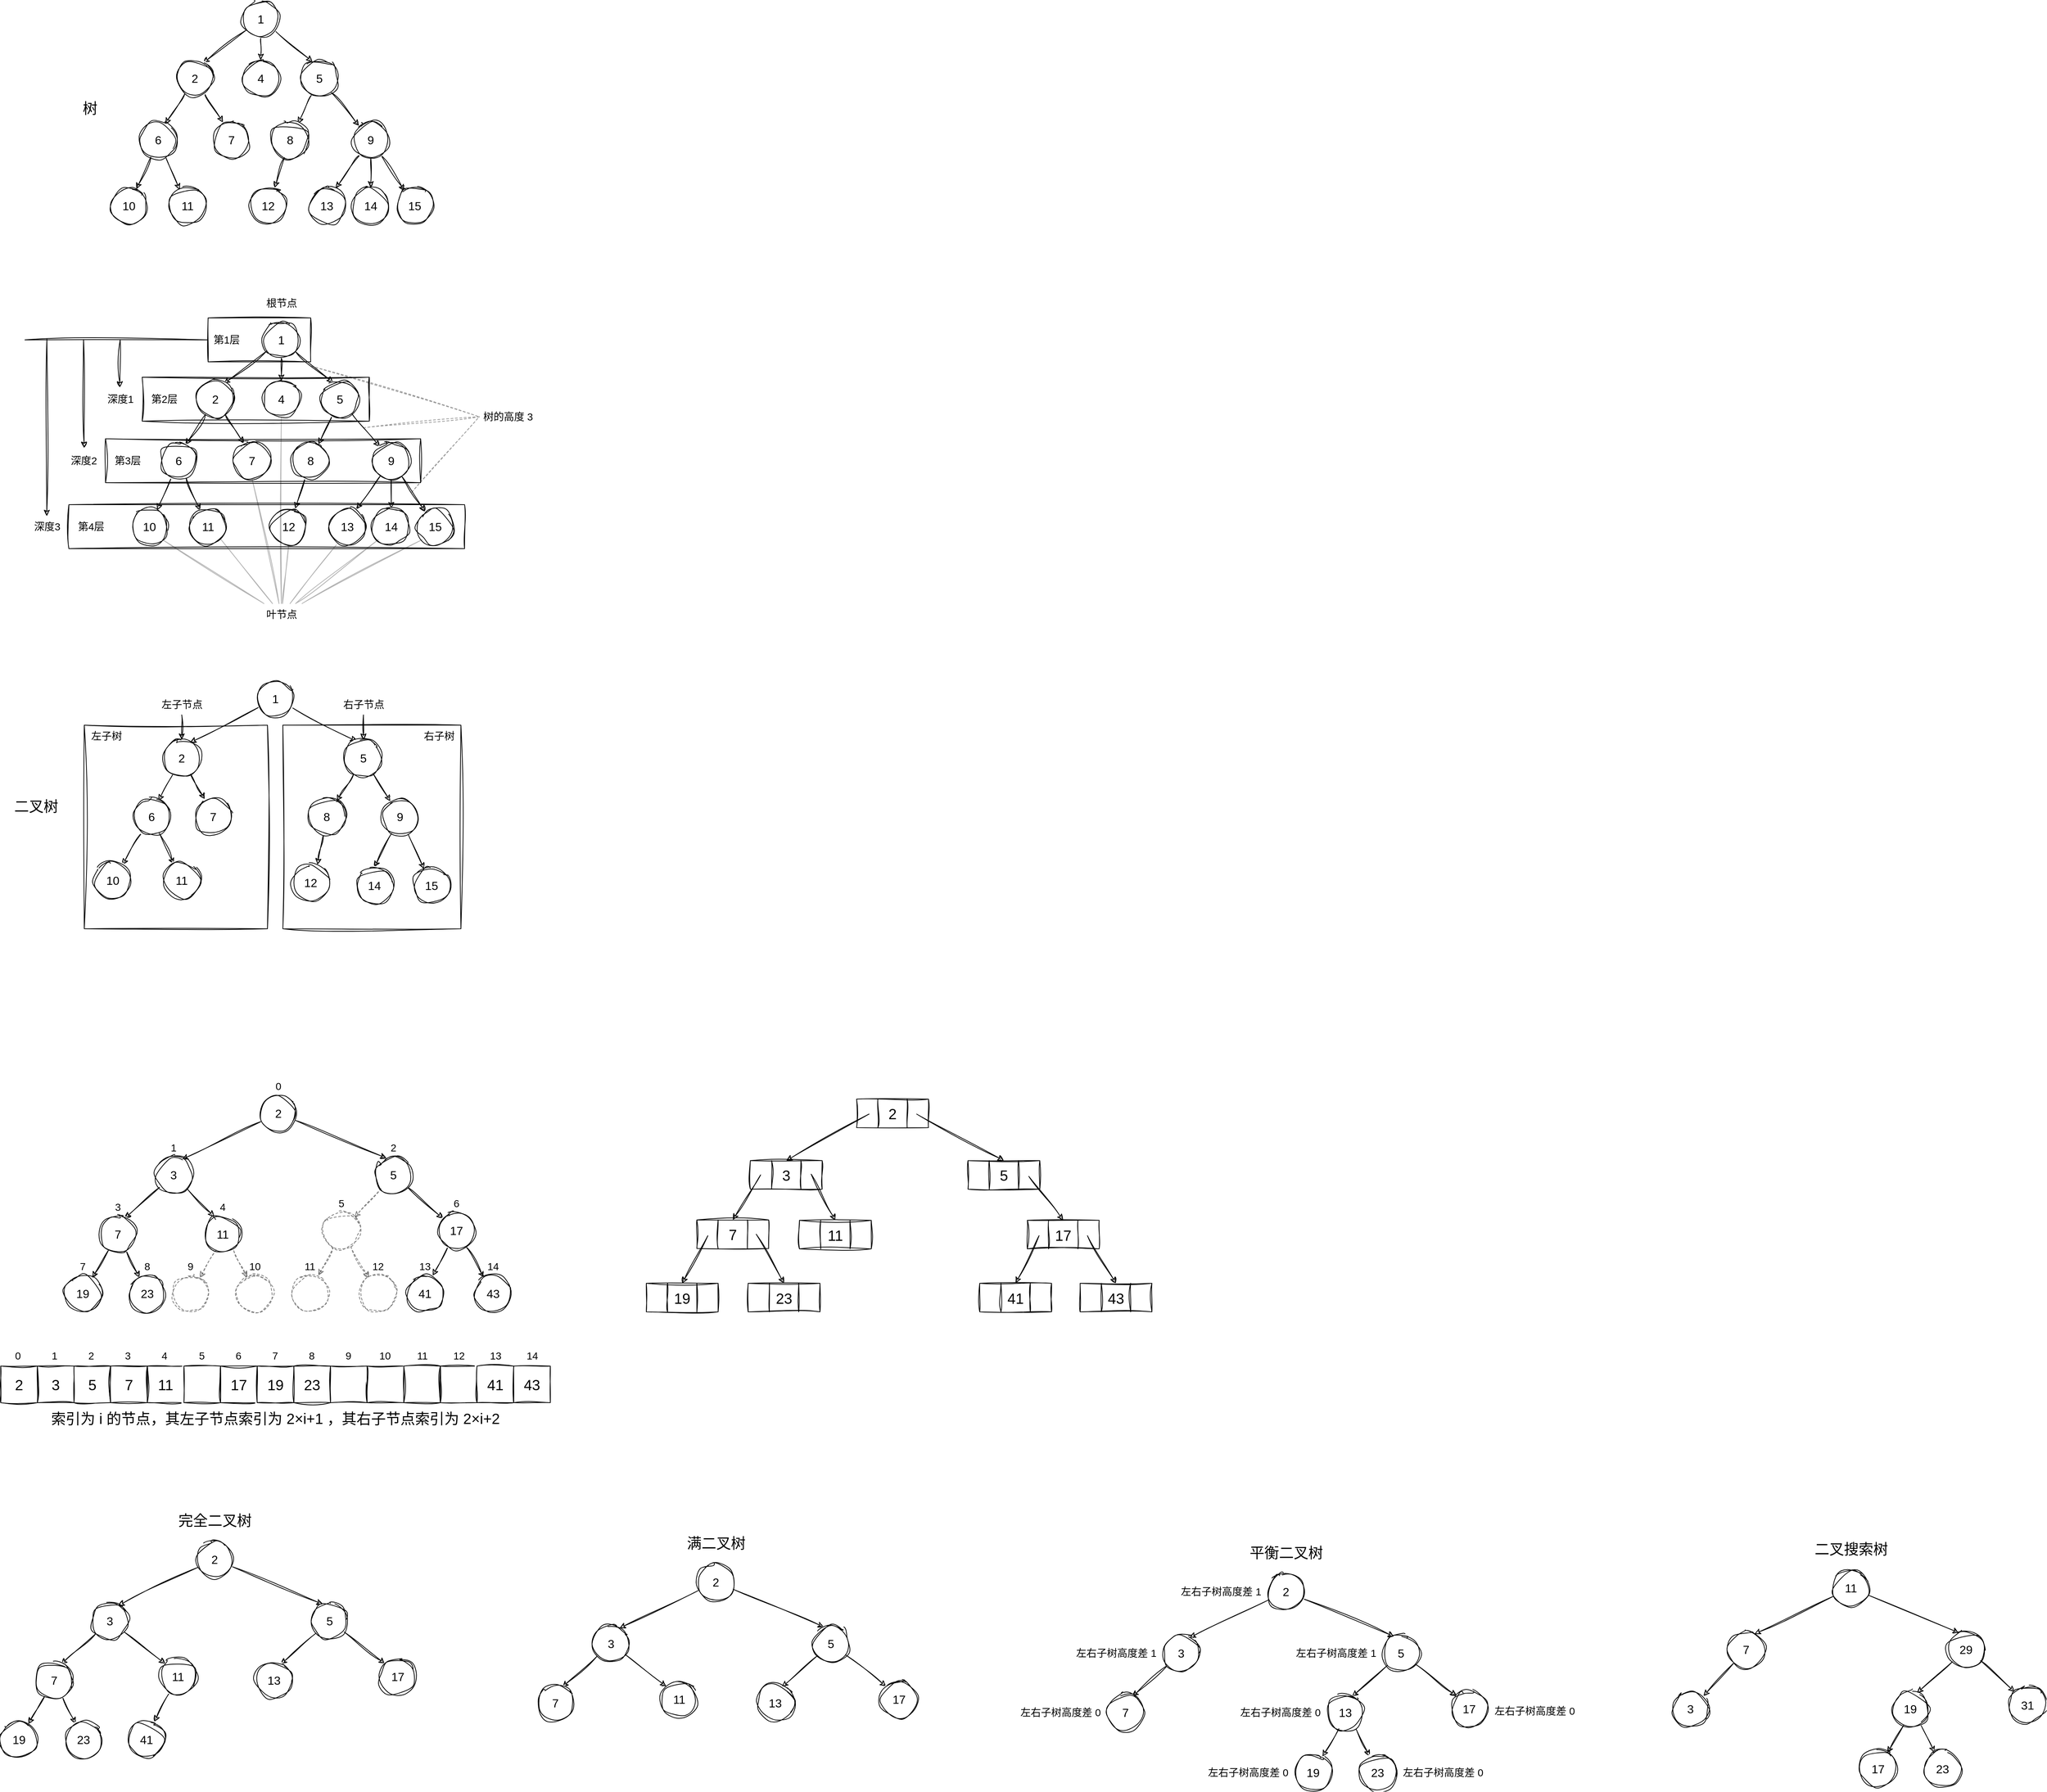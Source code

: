 <mxfile>
    <diagram id="qtx_11w7uXkCz8nPpPGO" name="Page-1">
        <mxGraphModel dx="902" dy="590" grid="0" gridSize="10" guides="1" tooltips="1" connect="1" arrows="1" fold="1" page="1" pageScale="1" pageWidth="4681" pageHeight="3300" math="0" shadow="0">
            <root>
                <mxCell id="0"/>
                <mxCell id="1" parent="0"/>
                <mxCell id="458" value="3" style="ellipse;whiteSpace=wrap;html=1;aspect=fixed;fontFamily=Helvetica;fontSize=16;sketch=1;curveFitting=1;jiggle=2;" parent="1" vertex="1">
                    <mxGeometry x="2396" y="2417" width="50" height="50" as="geometry"/>
                </mxCell>
                <mxCell id="151" value="" style="rounded=0;whiteSpace=wrap;html=1;sketch=1;hachureGap=4;jiggle=2;curveFitting=1;fontFamily=Helvetica;fontSize=20;fillColor=none;" parent="1" vertex="1">
                    <mxGeometry x="500" y="1099" width="243" height="278" as="geometry"/>
                </mxCell>
                <mxCell id="148" value="" style="rounded=0;whiteSpace=wrap;html=1;sketch=1;hachureGap=4;jiggle=2;curveFitting=1;fontFamily=Helvetica;fontSize=20;fillColor=none;" parent="1" vertex="1">
                    <mxGeometry x="229" y="1099" width="250" height="278" as="geometry"/>
                </mxCell>
                <mxCell id="2" style="edgeStyle=none;html=1;entryX=0.728;entryY=0.076;entryDx=0;entryDy=0;entryPerimeter=0;fontFamily=Helvetica;fontSize=16;sketch=1;curveFitting=1;jiggle=2;" parent="1" source="4" target="7" edge="1">
                    <mxGeometry relative="1" as="geometry"/>
                </mxCell>
                <mxCell id="3" style="edgeStyle=none;html=1;entryX=0.309;entryY=0.043;entryDx=0;entryDy=0;entryPerimeter=0;fontFamily=Helvetica;fontSize=16;sketch=1;curveFitting=1;jiggle=2;" parent="1" source="4" target="10" edge="1">
                    <mxGeometry relative="1" as="geometry"/>
                </mxCell>
                <mxCell id="19" value="" style="edgeStyle=none;hachureGap=4;html=1;fontFamily=Architects Daughter;fontSource=https%3A%2F%2Ffonts.googleapis.com%2Fcss%3Ffamily%3DArchitects%2BDaughter;fontSize=16;sketch=1;curveFitting=1;jiggle=2;" parent="1" source="4" target="18" edge="1">
                    <mxGeometry relative="1" as="geometry"/>
                </mxCell>
                <mxCell id="4" value="1" style="ellipse;whiteSpace=wrap;html=1;aspect=fixed;fontFamily=Helvetica;fontSize=16;sketch=1;curveFitting=1;jiggle=2;" parent="1" vertex="1">
                    <mxGeometry x="445" y="110" width="50" height="50" as="geometry"/>
                </mxCell>
                <mxCell id="5" style="edgeStyle=none;html=1;entryX=0.267;entryY=0.019;entryDx=0;entryDy=0;fontFamily=Helvetica;fontSize=16;entryPerimeter=0;sketch=1;curveFitting=1;jiggle=2;" parent="1" source="7" target="12" edge="1">
                    <mxGeometry relative="1" as="geometry"/>
                </mxCell>
                <mxCell id="6" style="edgeStyle=none;html=1;entryX=0.685;entryY=0.063;entryDx=0;entryDy=0;fontFamily=Helvetica;fontSize=16;entryPerimeter=0;sketch=1;curveFitting=1;jiggle=2;" parent="1" source="7" target="11" edge="1">
                    <mxGeometry relative="1" as="geometry"/>
                </mxCell>
                <mxCell id="7" value="2" style="ellipse;whiteSpace=wrap;html=1;aspect=fixed;fontFamily=Helvetica;fontSize=16;sketch=1;curveFitting=1;jiggle=2;" parent="1" vertex="1">
                    <mxGeometry x="355" y="191" width="50" height="50" as="geometry"/>
                </mxCell>
                <mxCell id="8" style="edgeStyle=none;html=1;fontFamily=Helvetica;fontSize=16;sketch=1;curveFitting=1;jiggle=2;" parent="1" source="10" target="13" edge="1">
                    <mxGeometry relative="1" as="geometry"/>
                </mxCell>
                <mxCell id="9" style="edgeStyle=none;html=1;fontFamily=Helvetica;fontSize=16;sketch=1;curveFitting=1;jiggle=2;" parent="1" source="10" target="14" edge="1">
                    <mxGeometry relative="1" as="geometry">
                        <mxPoint x="565" y="260" as="targetPoint"/>
                    </mxGeometry>
                </mxCell>
                <mxCell id="10" value="5" style="ellipse;whiteSpace=wrap;html=1;aspect=fixed;fontFamily=Helvetica;fontSize=16;sketch=1;curveFitting=1;jiggle=2;" parent="1" vertex="1">
                    <mxGeometry x="525" y="191" width="50" height="50" as="geometry"/>
                </mxCell>
                <mxCell id="20" style="edgeStyle=none;hachureGap=4;html=1;fontFamily=Architects Daughter;fontSource=https%3A%2F%2Ffonts.googleapis.com%2Fcss%3Ffamily%3DArchitects%2BDaughter;fontSize=16;sketch=1;curveFitting=1;jiggle=2;" parent="1" source="11" target="16" edge="1">
                    <mxGeometry relative="1" as="geometry"/>
                </mxCell>
                <mxCell id="21" style="edgeStyle=none;hachureGap=4;html=1;entryX=0.284;entryY=0.058;entryDx=0;entryDy=0;entryPerimeter=0;fontFamily=Architects Daughter;fontSource=https%3A%2F%2Ffonts.googleapis.com%2Fcss%3Ffamily%3DArchitects%2BDaughter;fontSize=16;sketch=1;curveFitting=1;jiggle=2;" parent="1" source="11" target="17" edge="1">
                    <mxGeometry relative="1" as="geometry"/>
                </mxCell>
                <mxCell id="11" value="6" style="ellipse;whiteSpace=wrap;html=1;aspect=fixed;fontFamily=Helvetica;fontSize=16;sketch=1;curveFitting=1;jiggle=2;" parent="1" vertex="1">
                    <mxGeometry x="305" y="275" width="50" height="50" as="geometry"/>
                </mxCell>
                <mxCell id="12" value="7" style="ellipse;whiteSpace=wrap;html=1;aspect=fixed;fontFamily=Helvetica;fontSize=16;sketch=1;curveFitting=1;jiggle=2;" parent="1" vertex="1">
                    <mxGeometry x="405" y="275" width="50" height="50" as="geometry"/>
                </mxCell>
                <mxCell id="23" style="edgeStyle=none;hachureGap=4;html=1;entryX=0.68;entryY=0.007;entryDx=0;entryDy=0;entryPerimeter=0;fontFamily=Architects Daughter;fontSource=https%3A%2F%2Ffonts.googleapis.com%2Fcss%3Ffamily%3DArchitects%2BDaughter;fontSize=16;sketch=1;curveFitting=1;jiggle=2;" parent="1" source="13" target="22" edge="1">
                    <mxGeometry relative="1" as="geometry"/>
                </mxCell>
                <mxCell id="13" value="8" style="ellipse;whiteSpace=wrap;html=1;aspect=fixed;fontFamily=Helvetica;fontSize=16;sketch=1;curveFitting=1;jiggle=2;" parent="1" vertex="1">
                    <mxGeometry x="485" y="275" width="50" height="50" as="geometry"/>
                </mxCell>
                <mxCell id="27" value="" style="edgeStyle=none;hachureGap=4;html=1;fontFamily=Architects Daughter;fontSource=https%3A%2F%2Ffonts.googleapis.com%2Fcss%3Ffamily%3DArchitects%2BDaughter;fontSize=16;sketch=1;curveFitting=1;jiggle=2;" parent="1" source="14" target="26" edge="1">
                    <mxGeometry relative="1" as="geometry"/>
                </mxCell>
                <mxCell id="29" style="edgeStyle=none;hachureGap=4;html=1;entryX=0.5;entryY=0;entryDx=0;entryDy=0;fontFamily=Architects Daughter;fontSource=https%3A%2F%2Ffonts.googleapis.com%2Fcss%3Ffamily%3DArchitects%2BDaughter;fontSize=16;sketch=1;curveFitting=1;jiggle=2;" parent="1" source="14" target="25" edge="1">
                    <mxGeometry relative="1" as="geometry"/>
                </mxCell>
                <mxCell id="30" style="edgeStyle=none;hachureGap=4;html=1;entryX=0.747;entryY=0.02;entryDx=0;entryDy=0;fontFamily=Architects Daughter;fontSource=https%3A%2F%2Ffonts.googleapis.com%2Fcss%3Ffamily%3DArchitects%2BDaughter;fontSize=16;entryPerimeter=0;sketch=1;curveFitting=1;jiggle=2;" parent="1" source="14" target="24" edge="1">
                    <mxGeometry relative="1" as="geometry"/>
                </mxCell>
                <mxCell id="14" value="9" style="ellipse;whiteSpace=wrap;html=1;aspect=fixed;fontFamily=Helvetica;fontSize=16;sketch=1;curveFitting=1;jiggle=2;" parent="1" vertex="1">
                    <mxGeometry x="595" y="275" width="50" height="50" as="geometry"/>
                </mxCell>
                <mxCell id="16" value="10" style="ellipse;whiteSpace=wrap;html=1;aspect=fixed;fontFamily=Helvetica;fontSize=16;sketch=1;curveFitting=1;jiggle=2;" parent="1" vertex="1">
                    <mxGeometry x="265" y="365" width="50" height="50" as="geometry"/>
                </mxCell>
                <mxCell id="17" value="11" style="ellipse;whiteSpace=wrap;html=1;aspect=fixed;fontFamily=Helvetica;fontSize=16;sketch=1;curveFitting=1;jiggle=2;" parent="1" vertex="1">
                    <mxGeometry x="345" y="365" width="50" height="50" as="geometry"/>
                </mxCell>
                <mxCell id="18" value="4" style="ellipse;whiteSpace=wrap;html=1;aspect=fixed;fontFamily=Helvetica;fontSize=16;sketch=1;curveFitting=1;jiggle=2;" parent="1" vertex="1">
                    <mxGeometry x="445" y="191" width="50" height="50" as="geometry"/>
                </mxCell>
                <mxCell id="22" value="12" style="ellipse;whiteSpace=wrap;html=1;aspect=fixed;fontFamily=Helvetica;fontSize=16;sketch=1;curveFitting=1;jiggle=2;" parent="1" vertex="1">
                    <mxGeometry x="455" y="365" width="50" height="50" as="geometry"/>
                </mxCell>
                <mxCell id="24" value="13" style="ellipse;whiteSpace=wrap;html=1;aspect=fixed;fontFamily=Helvetica;fontSize=16;sketch=1;curveFitting=1;jiggle=2;" parent="1" vertex="1">
                    <mxGeometry x="535" y="365" width="50" height="50" as="geometry"/>
                </mxCell>
                <mxCell id="25" value="14" style="ellipse;whiteSpace=wrap;html=1;aspect=fixed;fontFamily=Helvetica;fontSize=16;sketch=1;curveFitting=1;jiggle=2;" parent="1" vertex="1">
                    <mxGeometry x="595" y="365" width="50" height="50" as="geometry"/>
                </mxCell>
                <mxCell id="26" value="15" style="ellipse;whiteSpace=wrap;html=1;aspect=fixed;fontFamily=Helvetica;fontSize=16;sketch=1;curveFitting=1;jiggle=2;" parent="1" vertex="1">
                    <mxGeometry x="655" y="365" width="50" height="50" as="geometry"/>
                </mxCell>
                <mxCell id="60" value="" style="rounded=0;whiteSpace=wrap;html=1;sketch=1;hachureGap=4;jiggle=2;curveFitting=1;fontFamily=Helvetica;fontSize=14;fillColor=none;" parent="1" vertex="1">
                    <mxGeometry x="308" y="624" width="310" height="60" as="geometry"/>
                </mxCell>
                <mxCell id="61" value="" style="rounded=0;whiteSpace=wrap;html=1;sketch=1;hachureGap=4;jiggle=2;curveFitting=1;fontFamily=Helvetica;fontSize=14;fillColor=none;" parent="1" vertex="1">
                    <mxGeometry x="398" y="543" width="140" height="60" as="geometry"/>
                </mxCell>
                <mxCell id="62" value="" style="rounded=0;whiteSpace=wrap;html=1;sketch=1;hachureGap=4;jiggle=2;curveFitting=1;fontFamily=Helvetica;fontSize=14;fillColor=none;" parent="1" vertex="1">
                    <mxGeometry x="208" y="798" width="540" height="60" as="geometry"/>
                </mxCell>
                <mxCell id="63" value="" style="rounded=0;whiteSpace=wrap;html=1;sketch=1;hachureGap=4;jiggle=2;curveFitting=1;fontFamily=Helvetica;fontSize=14;fillColor=none;" parent="1" vertex="1">
                    <mxGeometry x="258" y="708" width="430" height="60" as="geometry"/>
                </mxCell>
                <mxCell id="64" style="edgeStyle=none;html=1;entryX=0.728;entryY=0.076;entryDx=0;entryDy=0;entryPerimeter=0;fontFamily=Helvetica;fontSize=16;sketch=1;curveFitting=1;jiggle=2;" parent="1" source="67" target="70" edge="1">
                    <mxGeometry relative="1" as="geometry"/>
                </mxCell>
                <mxCell id="65" style="edgeStyle=none;html=1;entryX=0.309;entryY=0.043;entryDx=0;entryDy=0;entryPerimeter=0;fontFamily=Helvetica;fontSize=16;sketch=1;curveFitting=1;jiggle=2;" parent="1" source="67" target="73" edge="1">
                    <mxGeometry relative="1" as="geometry"/>
                </mxCell>
                <mxCell id="66" value="" style="edgeStyle=none;hachureGap=4;html=1;fontFamily=Architects Daughter;fontSource=https%3A%2F%2Ffonts.googleapis.com%2Fcss%3Ffamily%3DArchitects%2BDaughter;fontSize=16;sketch=1;curveFitting=1;jiggle=2;" parent="1" source="67" target="86" edge="1">
                    <mxGeometry relative="1" as="geometry"/>
                </mxCell>
                <mxCell id="67" value="1" style="ellipse;whiteSpace=wrap;html=1;aspect=fixed;fontFamily=Helvetica;fontSize=16;sketch=1;curveFitting=1;jiggle=2;" parent="1" vertex="1">
                    <mxGeometry x="473" y="548" width="50" height="50" as="geometry"/>
                </mxCell>
                <mxCell id="68" style="edgeStyle=none;html=1;entryX=0.267;entryY=0.019;entryDx=0;entryDy=0;fontFamily=Helvetica;fontSize=16;entryPerimeter=0;sketch=1;curveFitting=1;jiggle=2;" parent="1" source="70" target="77" edge="1">
                    <mxGeometry relative="1" as="geometry"/>
                </mxCell>
                <mxCell id="69" style="edgeStyle=none;html=1;entryX=0.685;entryY=0.063;entryDx=0;entryDy=0;fontFamily=Helvetica;fontSize=16;entryPerimeter=0;sketch=1;curveFitting=1;jiggle=2;" parent="1" source="70" target="76" edge="1">
                    <mxGeometry relative="1" as="geometry"/>
                </mxCell>
                <mxCell id="70" value="2" style="ellipse;whiteSpace=wrap;html=1;aspect=fixed;fontFamily=Helvetica;fontSize=16;sketch=1;curveFitting=1;jiggle=2;" parent="1" vertex="1">
                    <mxGeometry x="383" y="629" width="50" height="50" as="geometry"/>
                </mxCell>
                <mxCell id="71" style="edgeStyle=none;html=1;fontFamily=Helvetica;fontSize=16;sketch=1;curveFitting=1;jiggle=2;" parent="1" source="73" target="79" edge="1">
                    <mxGeometry relative="1" as="geometry"/>
                </mxCell>
                <mxCell id="72" style="edgeStyle=none;html=1;fontFamily=Helvetica;fontSize=16;sketch=1;curveFitting=1;jiggle=2;" parent="1" source="73" target="83" edge="1">
                    <mxGeometry relative="1" as="geometry">
                        <mxPoint x="593" y="698" as="targetPoint"/>
                    </mxGeometry>
                </mxCell>
                <mxCell id="73" value="5" style="ellipse;whiteSpace=wrap;html=1;aspect=fixed;fontFamily=Helvetica;fontSize=16;sketch=1;curveFitting=1;jiggle=2;" parent="1" vertex="1">
                    <mxGeometry x="553" y="629" width="50" height="50" as="geometry"/>
                </mxCell>
                <mxCell id="74" style="edgeStyle=none;hachureGap=4;html=1;fontFamily=Architects Daughter;fontSource=https%3A%2F%2Ffonts.googleapis.com%2Fcss%3Ffamily%3DArchitects%2BDaughter;fontSize=16;sketch=1;curveFitting=1;jiggle=2;" parent="1" source="76" target="84" edge="1">
                    <mxGeometry relative="1" as="geometry"/>
                </mxCell>
                <mxCell id="75" style="edgeStyle=none;hachureGap=4;html=1;entryX=0.284;entryY=0.058;entryDx=0;entryDy=0;entryPerimeter=0;fontFamily=Architects Daughter;fontSource=https%3A%2F%2Ffonts.googleapis.com%2Fcss%3Ffamily%3DArchitects%2BDaughter;fontSize=16;sketch=1;curveFitting=1;jiggle=2;" parent="1" source="76" target="85" edge="1">
                    <mxGeometry relative="1" as="geometry"/>
                </mxCell>
                <mxCell id="76" value="6" style="ellipse;whiteSpace=wrap;html=1;aspect=fixed;fontFamily=Helvetica;fontSize=16;sketch=1;curveFitting=1;jiggle=2;" parent="1" vertex="1">
                    <mxGeometry x="333" y="713" width="50" height="50" as="geometry"/>
                </mxCell>
                <mxCell id="77" value="7" style="ellipse;whiteSpace=wrap;html=1;aspect=fixed;fontFamily=Helvetica;fontSize=16;sketch=1;curveFitting=1;jiggle=2;" parent="1" vertex="1">
                    <mxGeometry x="433" y="713" width="50" height="50" as="geometry"/>
                </mxCell>
                <mxCell id="78" style="edgeStyle=none;hachureGap=4;html=1;entryX=0.68;entryY=0.007;entryDx=0;entryDy=0;entryPerimeter=0;fontFamily=Architects Daughter;fontSource=https%3A%2F%2Ffonts.googleapis.com%2Fcss%3Ffamily%3DArchitects%2BDaughter;fontSize=16;sketch=1;curveFitting=1;jiggle=2;" parent="1" source="79" target="87" edge="1">
                    <mxGeometry relative="1" as="geometry"/>
                </mxCell>
                <mxCell id="79" value="8" style="ellipse;whiteSpace=wrap;html=1;aspect=fixed;fontFamily=Helvetica;fontSize=16;sketch=1;curveFitting=1;jiggle=2;" parent="1" vertex="1">
                    <mxGeometry x="513" y="713" width="50" height="50" as="geometry"/>
                </mxCell>
                <mxCell id="80" value="" style="edgeStyle=none;hachureGap=4;html=1;fontFamily=Architects Daughter;fontSource=https%3A%2F%2Ffonts.googleapis.com%2Fcss%3Ffamily%3DArchitects%2BDaughter;fontSize=16;sketch=1;curveFitting=1;jiggle=2;" parent="1" source="83" target="90" edge="1">
                    <mxGeometry relative="1" as="geometry"/>
                </mxCell>
                <mxCell id="81" style="edgeStyle=none;hachureGap=4;html=1;entryX=0.5;entryY=0;entryDx=0;entryDy=0;fontFamily=Architects Daughter;fontSource=https%3A%2F%2Ffonts.googleapis.com%2Fcss%3Ffamily%3DArchitects%2BDaughter;fontSize=16;sketch=1;curveFitting=1;jiggle=2;" parent="1" source="83" target="89" edge="1">
                    <mxGeometry relative="1" as="geometry"/>
                </mxCell>
                <mxCell id="82" style="edgeStyle=none;hachureGap=4;html=1;entryX=0.747;entryY=0.02;entryDx=0;entryDy=0;fontFamily=Architects Daughter;fontSource=https%3A%2F%2Ffonts.googleapis.com%2Fcss%3Ffamily%3DArchitects%2BDaughter;fontSize=16;entryPerimeter=0;sketch=1;curveFitting=1;jiggle=2;" parent="1" source="83" target="88" edge="1">
                    <mxGeometry relative="1" as="geometry"/>
                </mxCell>
                <mxCell id="83" value="9" style="ellipse;whiteSpace=wrap;html=1;aspect=fixed;fontFamily=Helvetica;fontSize=16;sketch=1;curveFitting=1;jiggle=2;" parent="1" vertex="1">
                    <mxGeometry x="623" y="713" width="50" height="50" as="geometry"/>
                </mxCell>
                <mxCell id="84" value="10" style="ellipse;whiteSpace=wrap;html=1;aspect=fixed;fontFamily=Helvetica;fontSize=16;sketch=1;curveFitting=1;jiggle=2;" parent="1" vertex="1">
                    <mxGeometry x="293" y="803" width="50" height="50" as="geometry"/>
                </mxCell>
                <mxCell id="85" value="11" style="ellipse;whiteSpace=wrap;html=1;aspect=fixed;fontFamily=Helvetica;fontSize=16;sketch=1;curveFitting=1;jiggle=2;" parent="1" vertex="1">
                    <mxGeometry x="373" y="803" width="50" height="50" as="geometry"/>
                </mxCell>
                <mxCell id="86" value="4" style="ellipse;whiteSpace=wrap;html=1;aspect=fixed;fontFamily=Helvetica;fontSize=16;sketch=1;curveFitting=1;jiggle=2;" parent="1" vertex="1">
                    <mxGeometry x="473" y="629" width="50" height="50" as="geometry"/>
                </mxCell>
                <mxCell id="87" value="12" style="ellipse;whiteSpace=wrap;html=1;aspect=fixed;fontFamily=Helvetica;fontSize=16;sketch=1;curveFitting=1;jiggle=2;" parent="1" vertex="1">
                    <mxGeometry x="483" y="803" width="50" height="50" as="geometry"/>
                </mxCell>
                <mxCell id="88" value="13" style="ellipse;whiteSpace=wrap;html=1;aspect=fixed;fontFamily=Helvetica;fontSize=16;sketch=1;curveFitting=1;jiggle=2;" parent="1" vertex="1">
                    <mxGeometry x="563" y="803" width="50" height="50" as="geometry"/>
                </mxCell>
                <mxCell id="89" value="14" style="ellipse;whiteSpace=wrap;html=1;aspect=fixed;fontFamily=Helvetica;fontSize=16;sketch=1;curveFitting=1;jiggle=2;" parent="1" vertex="1">
                    <mxGeometry x="623" y="803" width="50" height="50" as="geometry"/>
                </mxCell>
                <mxCell id="90" value="15" style="ellipse;whiteSpace=wrap;html=1;aspect=fixed;fontFamily=Helvetica;fontSize=16;sketch=1;curveFitting=1;jiggle=2;" parent="1" vertex="1">
                    <mxGeometry x="683" y="803" width="50" height="50" as="geometry"/>
                </mxCell>
                <mxCell id="91" value="根节点" style="text;html=1;align=center;verticalAlign=middle;resizable=0;points=[];autosize=1;strokeColor=none;fillColor=none;fontSize=14;fontFamily=Helvetica;sketch=1;hachureGap=4;jiggle=2;curveFitting=1;" parent="1" vertex="1">
                    <mxGeometry x="463" y="508" width="70" height="30" as="geometry"/>
                </mxCell>
                <mxCell id="92" style="edgeStyle=none;sketch=1;hachureGap=4;jiggle=2;curveFitting=1;html=1;entryX=1;entryY=1;entryDx=0;entryDy=0;fontFamily=Helvetica;fontSize=14;opacity=30;endArrow=none;endFill=0;" parent="1" source="100" target="84" edge="1">
                    <mxGeometry relative="1" as="geometry"/>
                </mxCell>
                <mxCell id="93" style="edgeStyle=none;sketch=1;hachureGap=4;jiggle=2;curveFitting=1;html=1;entryX=1;entryY=1;entryDx=0;entryDy=0;fontFamily=Helvetica;fontSize=14;opacity=30;endArrow=none;endFill=0;" parent="1" source="100" target="85" edge="1">
                    <mxGeometry relative="1" as="geometry"/>
                </mxCell>
                <mxCell id="94" style="edgeStyle=none;sketch=1;hachureGap=4;jiggle=2;curveFitting=1;html=1;entryX=0.5;entryY=1;entryDx=0;entryDy=0;fontFamily=Helvetica;fontSize=14;opacity=30;endArrow=none;endFill=0;" parent="1" source="100" target="77" edge="1">
                    <mxGeometry relative="1" as="geometry"/>
                </mxCell>
                <mxCell id="95" style="edgeStyle=none;sketch=1;hachureGap=4;jiggle=2;curveFitting=1;html=1;entryX=0.5;entryY=1;entryDx=0;entryDy=0;fontFamily=Helvetica;fontSize=14;opacity=30;endArrow=none;endFill=0;" parent="1" source="100" target="86" edge="1">
                    <mxGeometry relative="1" as="geometry"/>
                </mxCell>
                <mxCell id="96" style="edgeStyle=none;sketch=1;hachureGap=4;jiggle=2;curveFitting=1;html=1;entryX=0.5;entryY=1;entryDx=0;entryDy=0;fontFamily=Helvetica;fontSize=14;opacity=30;endArrow=none;endFill=0;" parent="1" source="100" target="87" edge="1">
                    <mxGeometry relative="1" as="geometry"/>
                </mxCell>
                <mxCell id="97" style="edgeStyle=none;sketch=1;hachureGap=4;jiggle=2;curveFitting=1;html=1;entryX=0.2;entryY=1;entryDx=0;entryDy=0;entryPerimeter=0;fontFamily=Helvetica;fontSize=14;opacity=30;endArrow=none;endFill=0;" parent="1" source="100" target="88" edge="1">
                    <mxGeometry relative="1" as="geometry"/>
                </mxCell>
                <mxCell id="98" style="edgeStyle=none;sketch=1;hachureGap=4;jiggle=2;curveFitting=1;html=1;entryX=0;entryY=1;entryDx=0;entryDy=0;fontFamily=Helvetica;fontSize=14;opacity=30;endArrow=none;endFill=0;" parent="1" source="100" target="89" edge="1">
                    <mxGeometry relative="1" as="geometry"/>
                </mxCell>
                <mxCell id="99" style="edgeStyle=none;sketch=1;hachureGap=4;jiggle=2;curveFitting=1;html=1;entryX=0;entryY=1;entryDx=0;entryDy=0;fontFamily=Helvetica;fontSize=14;opacity=30;endArrow=none;endFill=0;" parent="1" source="100" target="90" edge="1">
                    <mxGeometry relative="1" as="geometry"/>
                </mxCell>
                <mxCell id="100" value="叶节点" style="text;html=1;align=center;verticalAlign=middle;resizable=0;points=[];autosize=1;strokeColor=none;fillColor=none;fontSize=14;fontFamily=Helvetica;sketch=1;hachureGap=4;jiggle=2;curveFitting=1;" parent="1" vertex="1">
                    <mxGeometry x="463" y="933" width="70" height="30" as="geometry"/>
                </mxCell>
                <mxCell id="101" value="第1层" style="text;html=1;align=center;verticalAlign=middle;resizable=0;points=[];autosize=1;strokeColor=none;fillColor=none;fontSize=14;fontFamily=Helvetica;sketch=1;hachureGap=4;jiggle=2;curveFitting=1;" parent="1" vertex="1">
                    <mxGeometry x="393" y="558" width="60" height="30" as="geometry"/>
                </mxCell>
                <mxCell id="102" value="第2层" style="text;html=1;align=center;verticalAlign=middle;resizable=0;points=[];autosize=1;strokeColor=none;fillColor=none;fontSize=14;fontFamily=Helvetica;sketch=1;hachureGap=4;jiggle=2;curveFitting=1;" parent="1" vertex="1">
                    <mxGeometry x="308" y="639" width="60" height="30" as="geometry"/>
                </mxCell>
                <mxCell id="103" value="第3层" style="text;html=1;align=center;verticalAlign=middle;resizable=0;points=[];autosize=1;strokeColor=none;fillColor=none;fontSize=14;fontFamily=Helvetica;sketch=1;hachureGap=4;jiggle=2;curveFitting=1;" parent="1" vertex="1">
                    <mxGeometry x="258" y="723" width="60" height="30" as="geometry"/>
                </mxCell>
                <mxCell id="104" value="第4层" style="text;html=1;align=center;verticalAlign=middle;resizable=0;points=[];autosize=1;strokeColor=none;fillColor=none;fontSize=14;fontFamily=Helvetica;sketch=1;hachureGap=4;jiggle=2;curveFitting=1;" parent="1" vertex="1">
                    <mxGeometry x="208" y="813" width="60" height="30" as="geometry"/>
                </mxCell>
                <mxCell id="105" value="" style="endArrow=none;html=1;sketch=1;hachureGap=4;jiggle=2;curveFitting=1;fontFamily=Helvetica;fontSize=14;entryX=0;entryY=0.5;entryDx=0;entryDy=0;" parent="1" target="61" edge="1">
                    <mxGeometry width="50" height="50" relative="1" as="geometry">
                        <mxPoint x="148" y="573" as="sourcePoint"/>
                        <mxPoint x="368" y="580.5" as="targetPoint"/>
                    </mxGeometry>
                </mxCell>
                <mxCell id="106" value="" style="endArrow=classic;html=1;sketch=1;hachureGap=4;jiggle=2;curveFitting=1;fontFamily=Helvetica;fontSize=14;entryX=0.492;entryY=-0.033;entryDx=0;entryDy=0;entryPerimeter=0;" parent="1" target="109" edge="1">
                    <mxGeometry width="50" height="50" relative="1" as="geometry">
                        <mxPoint x="278" y="573" as="sourcePoint"/>
                        <mxPoint x="647.52" y="648" as="targetPoint"/>
                    </mxGeometry>
                </mxCell>
                <mxCell id="107" value="" style="endArrow=classic;html=1;sketch=1;hachureGap=4;jiggle=2;curveFitting=1;fontFamily=Helvetica;fontSize=14;entryX=0.513;entryY=-0.078;entryDx=0;entryDy=0;entryPerimeter=0;" parent="1" target="110" edge="1">
                    <mxGeometry width="50" height="50" relative="1" as="geometry">
                        <mxPoint x="228" y="573" as="sourcePoint"/>
                        <mxPoint x="718" y="728" as="targetPoint"/>
                    </mxGeometry>
                </mxCell>
                <mxCell id="108" value="" style="endArrow=classic;html=1;sketch=1;hachureGap=4;jiggle=2;curveFitting=1;fontFamily=Helvetica;fontSize=14;entryX=0.498;entryY=0.021;entryDx=0;entryDy=0;entryPerimeter=0;" parent="1" target="111" edge="1">
                    <mxGeometry width="50" height="50" relative="1" as="geometry">
                        <mxPoint x="178" y="572" as="sourcePoint"/>
                        <mxPoint x="778" y="828" as="targetPoint"/>
                    </mxGeometry>
                </mxCell>
                <mxCell id="109" value="深度1" style="text;html=1;align=center;verticalAlign=middle;resizable=0;points=[];autosize=1;strokeColor=none;fillColor=none;fontSize=14;fontFamily=Helvetica;sketch=1;hachureGap=4;jiggle=2;curveFitting=1;" parent="1" vertex="1">
                    <mxGeometry x="248" y="639" width="60" height="30" as="geometry"/>
                </mxCell>
                <mxCell id="110" value="深度2" style="text;html=1;align=center;verticalAlign=middle;resizable=0;points=[];autosize=1;strokeColor=none;fillColor=none;fontSize=14;fontFamily=Helvetica;sketch=1;hachureGap=4;jiggle=2;curveFitting=1;" parent="1" vertex="1">
                    <mxGeometry x="198" y="723" width="60" height="30" as="geometry"/>
                </mxCell>
                <mxCell id="111" value="深度3" style="text;html=1;align=center;verticalAlign=middle;resizable=0;points=[];autosize=1;strokeColor=none;fillColor=none;fontSize=14;fontFamily=Helvetica;sketch=1;hachureGap=4;jiggle=2;curveFitting=1;" parent="1" vertex="1">
                    <mxGeometry x="148" y="813" width="60" height="30" as="geometry"/>
                </mxCell>
                <mxCell id="112" value="" style="endArrow=none;html=1;sketch=1;hachureGap=4;jiggle=2;curveFitting=1;fontFamily=Helvetica;fontSize=14;dashed=1;opacity=40;" parent="1" edge="1">
                    <mxGeometry width="50" height="50" relative="1" as="geometry">
                        <mxPoint x="676" y="781" as="sourcePoint"/>
                        <mxPoint x="768" y="678" as="targetPoint"/>
                    </mxGeometry>
                </mxCell>
                <mxCell id="113" value="" style="endArrow=none;html=1;sketch=1;hachureGap=4;jiggle=2;curveFitting=1;fontFamily=Helvetica;fontSize=14;dashed=1;opacity=40;" parent="1" edge="1">
                    <mxGeometry width="50" height="50" relative="1" as="geometry">
                        <mxPoint x="610" y="693" as="sourcePoint"/>
                        <mxPoint x="768" y="678" as="targetPoint"/>
                    </mxGeometry>
                </mxCell>
                <mxCell id="114" value="" style="endArrow=none;html=1;sketch=1;hachureGap=4;jiggle=2;curveFitting=1;fontFamily=Helvetica;fontSize=14;dashed=1;opacity=40;" parent="1" edge="1">
                    <mxGeometry width="50" height="50" relative="1" as="geometry">
                        <mxPoint x="539" y="609" as="sourcePoint"/>
                        <mxPoint x="768" y="678" as="targetPoint"/>
                    </mxGeometry>
                </mxCell>
                <mxCell id="115" value="树的高度 3" style="text;html=1;align=center;verticalAlign=middle;resizable=0;points=[];autosize=1;strokeColor=none;fillColor=none;fontSize=14;fontFamily=Helvetica;sketch=1;hachureGap=4;jiggle=2;curveFitting=1;" parent="1" vertex="1">
                    <mxGeometry x="762" y="663" width="90" height="30" as="geometry"/>
                </mxCell>
                <mxCell id="116" value="树" style="text;html=1;strokeColor=none;fillColor=none;align=center;verticalAlign=middle;whiteSpace=wrap;rounded=0;sketch=1;hachureGap=4;jiggle=2;curveFitting=1;fontFamily=Helvetica;fontSize=20;" parent="1" vertex="1">
                    <mxGeometry x="207" y="241" width="60" height="30" as="geometry"/>
                </mxCell>
                <mxCell id="117" style="edgeStyle=none;html=1;entryX=0.728;entryY=0.076;entryDx=0;entryDy=0;entryPerimeter=0;fontFamily=Helvetica;fontSize=16;sketch=1;curveFitting=1;jiggle=2;" parent="1" source="120" target="123" edge="1">
                    <mxGeometry relative="1" as="geometry"/>
                </mxCell>
                <mxCell id="118" style="edgeStyle=none;html=1;entryX=0.309;entryY=0.043;entryDx=0;entryDy=0;entryPerimeter=0;fontFamily=Helvetica;fontSize=16;sketch=1;curveFitting=1;jiggle=2;" parent="1" source="120" target="126" edge="1">
                    <mxGeometry relative="1" as="geometry"/>
                </mxCell>
                <mxCell id="120" value="1" style="ellipse;whiteSpace=wrap;html=1;aspect=fixed;fontFamily=Helvetica;fontSize=16;sketch=1;curveFitting=1;jiggle=2;" parent="1" vertex="1">
                    <mxGeometry x="465" y="1038" width="50" height="50" as="geometry"/>
                </mxCell>
                <mxCell id="121" style="edgeStyle=none;html=1;entryX=0.267;entryY=0.019;entryDx=0;entryDy=0;fontFamily=Helvetica;fontSize=16;entryPerimeter=0;sketch=1;curveFitting=1;jiggle=2;" parent="1" source="123" target="130" edge="1">
                    <mxGeometry relative="1" as="geometry"/>
                </mxCell>
                <mxCell id="122" style="edgeStyle=none;html=1;entryX=0.685;entryY=0.063;entryDx=0;entryDy=0;fontFamily=Helvetica;fontSize=16;entryPerimeter=0;sketch=1;curveFitting=1;jiggle=2;" parent="1" source="123" target="129" edge="1">
                    <mxGeometry relative="1" as="geometry"/>
                </mxCell>
                <mxCell id="123" value="2" style="ellipse;whiteSpace=wrap;html=1;aspect=fixed;fontFamily=Helvetica;fontSize=16;sketch=1;curveFitting=1;jiggle=2;" parent="1" vertex="1">
                    <mxGeometry x="337" y="1119" width="50" height="50" as="geometry"/>
                </mxCell>
                <mxCell id="124" style="edgeStyle=none;html=1;fontFamily=Helvetica;fontSize=16;sketch=1;curveFitting=1;jiggle=2;" parent="1" source="126" target="132" edge="1">
                    <mxGeometry relative="1" as="geometry"/>
                </mxCell>
                <mxCell id="125" style="edgeStyle=none;html=1;fontFamily=Helvetica;fontSize=16;sketch=1;curveFitting=1;jiggle=2;" parent="1" source="126" target="136" edge="1">
                    <mxGeometry relative="1" as="geometry">
                        <mxPoint x="625" y="1188" as="targetPoint"/>
                    </mxGeometry>
                </mxCell>
                <mxCell id="126" value="5" style="ellipse;whiteSpace=wrap;html=1;aspect=fixed;fontFamily=Helvetica;fontSize=16;sketch=1;curveFitting=1;jiggle=2;" parent="1" vertex="1">
                    <mxGeometry x="585" y="1119" width="50" height="50" as="geometry"/>
                </mxCell>
                <mxCell id="127" style="edgeStyle=none;hachureGap=4;html=1;fontFamily=Architects Daughter;fontSource=https%3A%2F%2Ffonts.googleapis.com%2Fcss%3Ffamily%3DArchitects%2BDaughter;fontSize=16;sketch=1;curveFitting=1;jiggle=2;" parent="1" source="129" target="137" edge="1">
                    <mxGeometry relative="1" as="geometry"/>
                </mxCell>
                <mxCell id="128" style="edgeStyle=none;hachureGap=4;html=1;entryX=0.284;entryY=0.058;entryDx=0;entryDy=0;entryPerimeter=0;fontFamily=Architects Daughter;fontSource=https%3A%2F%2Ffonts.googleapis.com%2Fcss%3Ffamily%3DArchitects%2BDaughter;fontSize=16;sketch=1;curveFitting=1;jiggle=2;" parent="1" source="129" target="138" edge="1">
                    <mxGeometry relative="1" as="geometry"/>
                </mxCell>
                <mxCell id="129" value="6" style="ellipse;whiteSpace=wrap;html=1;aspect=fixed;fontFamily=Helvetica;fontSize=16;sketch=1;curveFitting=1;jiggle=2;" parent="1" vertex="1">
                    <mxGeometry x="296" y="1199" width="50" height="50" as="geometry"/>
                </mxCell>
                <mxCell id="130" value="7" style="ellipse;whiteSpace=wrap;html=1;aspect=fixed;fontFamily=Helvetica;fontSize=16;sketch=1;curveFitting=1;jiggle=2;" parent="1" vertex="1">
                    <mxGeometry x="380" y="1199" width="50" height="50" as="geometry"/>
                </mxCell>
                <mxCell id="131" style="edgeStyle=none;hachureGap=4;html=1;entryX=0.68;entryY=0.007;entryDx=0;entryDy=0;entryPerimeter=0;fontFamily=Architects Daughter;fontSource=https%3A%2F%2Ffonts.googleapis.com%2Fcss%3Ffamily%3DArchitects%2BDaughter;fontSize=16;sketch=1;curveFitting=1;jiggle=2;" parent="1" source="132" target="140" edge="1">
                    <mxGeometry relative="1" as="geometry"/>
                </mxCell>
                <mxCell id="132" value="8" style="ellipse;whiteSpace=wrap;html=1;aspect=fixed;fontFamily=Helvetica;fontSize=16;sketch=1;curveFitting=1;jiggle=2;" parent="1" vertex="1">
                    <mxGeometry x="535" y="1199" width="50" height="50" as="geometry"/>
                </mxCell>
                <mxCell id="133" value="" style="edgeStyle=none;hachureGap=4;html=1;fontFamily=Architects Daughter;fontSource=https%3A%2F%2Ffonts.googleapis.com%2Fcss%3Ffamily%3DArchitects%2BDaughter;fontSize=16;sketch=1;curveFitting=1;jiggle=2;" parent="1" source="136" target="143" edge="1">
                    <mxGeometry relative="1" as="geometry"/>
                </mxCell>
                <mxCell id="134" style="edgeStyle=none;hachureGap=4;html=1;entryX=0.5;entryY=0;entryDx=0;entryDy=0;fontFamily=Architects Daughter;fontSource=https%3A%2F%2Ffonts.googleapis.com%2Fcss%3Ffamily%3DArchitects%2BDaughter;fontSize=16;sketch=1;curveFitting=1;jiggle=2;" parent="1" source="136" target="142" edge="1">
                    <mxGeometry relative="1" as="geometry"/>
                </mxCell>
                <mxCell id="136" value="9" style="ellipse;whiteSpace=wrap;html=1;aspect=fixed;fontFamily=Helvetica;fontSize=16;sketch=1;curveFitting=1;jiggle=2;" parent="1" vertex="1">
                    <mxGeometry x="635" y="1199" width="50" height="50" as="geometry"/>
                </mxCell>
                <mxCell id="137" value="10" style="ellipse;whiteSpace=wrap;html=1;aspect=fixed;fontFamily=Helvetica;fontSize=16;sketch=1;curveFitting=1;jiggle=2;" parent="1" vertex="1">
                    <mxGeometry x="243" y="1286" width="50" height="50" as="geometry"/>
                </mxCell>
                <mxCell id="138" value="11" style="ellipse;whiteSpace=wrap;html=1;aspect=fixed;fontFamily=Helvetica;fontSize=16;sketch=1;curveFitting=1;jiggle=2;" parent="1" vertex="1">
                    <mxGeometry x="337" y="1286" width="50" height="50" as="geometry"/>
                </mxCell>
                <mxCell id="140" value="12" style="ellipse;whiteSpace=wrap;html=1;aspect=fixed;fontFamily=Helvetica;fontSize=16;sketch=1;curveFitting=1;jiggle=2;" parent="1" vertex="1">
                    <mxGeometry x="513" y="1289" width="50" height="50" as="geometry"/>
                </mxCell>
                <mxCell id="142" value="14" style="ellipse;whiteSpace=wrap;html=1;aspect=fixed;fontFamily=Helvetica;fontSize=16;sketch=1;curveFitting=1;jiggle=2;" parent="1" vertex="1">
                    <mxGeometry x="600" y="1293" width="50" height="50" as="geometry"/>
                </mxCell>
                <mxCell id="143" value="15" style="ellipse;whiteSpace=wrap;html=1;aspect=fixed;fontFamily=Helvetica;fontSize=16;sketch=1;curveFitting=1;jiggle=2;" parent="1" vertex="1">
                    <mxGeometry x="678" y="1293" width="50" height="50" as="geometry"/>
                </mxCell>
                <mxCell id="144" value="二叉树" style="text;html=1;strokeColor=none;fillColor=none;align=center;verticalAlign=middle;whiteSpace=wrap;rounded=0;sketch=1;hachureGap=4;jiggle=2;curveFitting=1;fontFamily=Helvetica;fontSize=20;" parent="1" vertex="1">
                    <mxGeometry x="125" y="1194" width="77" height="30" as="geometry"/>
                </mxCell>
                <mxCell id="153" style="edgeStyle=none;sketch=1;hachureGap=4;jiggle=2;curveFitting=1;html=1;entryX=0.5;entryY=0;entryDx=0;entryDy=0;fontFamily=Helvetica;fontSize=20;endArrow=classic;endFill=1;" parent="1" source="146" target="123" edge="1">
                    <mxGeometry relative="1" as="geometry"/>
                </mxCell>
                <mxCell id="146" value="左子节点" style="text;html=1;align=center;verticalAlign=middle;resizable=0;points=[];autosize=1;strokeColor=none;fillColor=none;fontSize=14;fontFamily=Helvetica;sketch=1;hachureGap=4;jiggle=2;curveFitting=1;" parent="1" vertex="1">
                    <mxGeometry x="325" y="1056" width="74" height="29" as="geometry"/>
                </mxCell>
                <mxCell id="154" style="edgeStyle=none;sketch=1;hachureGap=4;jiggle=2;curveFitting=1;html=1;entryX=0.5;entryY=0;entryDx=0;entryDy=0;fontFamily=Helvetica;fontSize=20;endArrow=classic;endFill=1;" parent="1" source="147" target="126" edge="1">
                    <mxGeometry relative="1" as="geometry"/>
                </mxCell>
                <mxCell id="147" value="右子节点" style="text;html=1;align=center;verticalAlign=middle;resizable=0;points=[];autosize=1;strokeColor=none;fillColor=none;fontSize=14;fontFamily=Helvetica;sketch=1;hachureGap=4;jiggle=2;curveFitting=1;" parent="1" vertex="1">
                    <mxGeometry x="573" y="1056" width="74" height="29" as="geometry"/>
                </mxCell>
                <mxCell id="155" value="左子树" style="text;html=1;align=center;verticalAlign=middle;resizable=0;points=[];autosize=1;strokeColor=none;fillColor=none;fontSize=14;fontFamily=Helvetica;sketch=1;hachureGap=4;jiggle=2;curveFitting=1;" parent="1" vertex="1">
                    <mxGeometry x="229" y="1099" width="60" height="29" as="geometry"/>
                </mxCell>
                <mxCell id="156" value="右子树" style="text;html=1;align=center;verticalAlign=middle;resizable=0;points=[];autosize=1;strokeColor=none;fillColor=none;fontSize=14;fontFamily=Helvetica;sketch=1;hachureGap=4;jiggle=2;curveFitting=1;" parent="1" vertex="1">
                    <mxGeometry x="683" y="1099" width="60" height="29" as="geometry"/>
                </mxCell>
                <mxCell id="157" style="edgeStyle=none;html=1;entryX=0.728;entryY=0.076;entryDx=0;entryDy=0;entryPerimeter=0;fontFamily=Helvetica;fontSize=16;sketch=1;curveFitting=1;jiggle=2;" parent="1" source="160" target="163" edge="1">
                    <mxGeometry relative="1" as="geometry"/>
                </mxCell>
                <mxCell id="158" style="edgeStyle=none;html=1;entryX=0.309;entryY=0.043;entryDx=0;entryDy=0;entryPerimeter=0;fontFamily=Helvetica;fontSize=16;sketch=1;curveFitting=1;jiggle=2;" parent="1" source="160" target="166" edge="1">
                    <mxGeometry relative="1" as="geometry"/>
                </mxCell>
                <mxCell id="160" value="2" style="ellipse;whiteSpace=wrap;html=1;aspect=fixed;fontFamily=Helvetica;fontSize=16;sketch=1;curveFitting=1;jiggle=2;" parent="1" vertex="1">
                    <mxGeometry x="469" y="1604" width="50" height="50" as="geometry"/>
                </mxCell>
                <mxCell id="161" style="edgeStyle=none;html=1;entryX=0.267;entryY=0.019;entryDx=0;entryDy=0;fontFamily=Helvetica;fontSize=16;entryPerimeter=0;sketch=1;curveFitting=1;jiggle=2;" parent="1" source="163" target="170" edge="1">
                    <mxGeometry relative="1" as="geometry"/>
                </mxCell>
                <mxCell id="162" style="edgeStyle=none;html=1;entryX=0.685;entryY=0.063;entryDx=0;entryDy=0;fontFamily=Helvetica;fontSize=16;entryPerimeter=0;sketch=1;curveFitting=1;jiggle=2;" parent="1" source="163" target="169" edge="1">
                    <mxGeometry relative="1" as="geometry"/>
                </mxCell>
                <mxCell id="163" value="3" style="ellipse;whiteSpace=wrap;html=1;aspect=fixed;fontFamily=Helvetica;fontSize=16;sketch=1;curveFitting=1;jiggle=2;" parent="1" vertex="1">
                    <mxGeometry x="326" y="1688" width="50" height="50" as="geometry"/>
                </mxCell>
                <mxCell id="165" style="edgeStyle=none;html=1;fontFamily=Helvetica;fontSize=16;sketch=1;curveFitting=1;jiggle=2;" parent="1" source="166" target="176" edge="1">
                    <mxGeometry relative="1" as="geometry">
                        <mxPoint x="589" y="1754" as="targetPoint"/>
                    </mxGeometry>
                </mxCell>
                <mxCell id="198" style="edgeStyle=none;sketch=1;hachureGap=4;jiggle=2;curveFitting=1;html=1;entryX=1;entryY=0;entryDx=0;entryDy=0;dashed=1;fontFamily=Helvetica;fontSize=20;endArrow=classic;endFill=1;opacity=50;" parent="1" source="166" target="195" edge="1">
                    <mxGeometry relative="1" as="geometry"/>
                </mxCell>
                <mxCell id="166" value="5" style="ellipse;whiteSpace=wrap;html=1;aspect=fixed;fontFamily=Helvetica;fontSize=16;sketch=1;curveFitting=1;jiggle=2;" parent="1" vertex="1">
                    <mxGeometry x="626" y="1688" width="50" height="50" as="geometry"/>
                </mxCell>
                <mxCell id="167" style="edgeStyle=none;hachureGap=4;html=1;fontFamily=Architects Daughter;fontSource=https%3A%2F%2Ffonts.googleapis.com%2Fcss%3Ffamily%3DArchitects%2BDaughter;fontSize=16;sketch=1;curveFitting=1;jiggle=2;" parent="1" source="169" target="177" edge="1">
                    <mxGeometry relative="1" as="geometry"/>
                </mxCell>
                <mxCell id="168" style="edgeStyle=none;hachureGap=4;html=1;entryX=0.284;entryY=0.058;entryDx=0;entryDy=0;entryPerimeter=0;fontFamily=Architects Daughter;fontSource=https%3A%2F%2Ffonts.googleapis.com%2Fcss%3Ffamily%3DArchitects%2BDaughter;fontSize=16;sketch=1;curveFitting=1;jiggle=2;" parent="1" source="169" target="178" edge="1">
                    <mxGeometry relative="1" as="geometry"/>
                </mxCell>
                <mxCell id="169" value="7" style="ellipse;whiteSpace=wrap;html=1;aspect=fixed;fontFamily=Helvetica;fontSize=16;sketch=1;curveFitting=1;jiggle=2;" parent="1" vertex="1">
                    <mxGeometry x="250" y="1769" width="50" height="50" as="geometry"/>
                </mxCell>
                <mxCell id="170" value="11" style="ellipse;whiteSpace=wrap;html=1;aspect=fixed;fontFamily=Helvetica;fontSize=16;sketch=1;curveFitting=1;jiggle=2;" parent="1" vertex="1">
                    <mxGeometry x="393" y="1769" width="50" height="50" as="geometry"/>
                </mxCell>
                <mxCell id="173" value="" style="edgeStyle=none;hachureGap=4;html=1;fontFamily=Architects Daughter;fontSource=https%3A%2F%2Ffonts.googleapis.com%2Fcss%3Ffamily%3DArchitects%2BDaughter;fontSize=16;sketch=1;curveFitting=1;jiggle=2;" parent="1" source="176" target="183" edge="1">
                    <mxGeometry relative="1" as="geometry"/>
                </mxCell>
                <mxCell id="174" style="edgeStyle=none;hachureGap=4;html=1;entryX=0.71;entryY=0.01;entryDx=0;entryDy=0;fontFamily=Architects Daughter;fontSource=https%3A%2F%2Ffonts.googleapis.com%2Fcss%3Ffamily%3DArchitects%2BDaughter;fontSize=16;sketch=1;curveFitting=1;jiggle=2;entryPerimeter=0;" parent="1" source="176" target="182" edge="1">
                    <mxGeometry relative="1" as="geometry"/>
                </mxCell>
                <mxCell id="176" value="17" style="ellipse;whiteSpace=wrap;html=1;aspect=fixed;fontFamily=Helvetica;fontSize=16;sketch=1;curveFitting=1;jiggle=2;" parent="1" vertex="1">
                    <mxGeometry x="712" y="1764" width="50" height="50" as="geometry"/>
                </mxCell>
                <mxCell id="177" value="19" style="ellipse;whiteSpace=wrap;html=1;aspect=fixed;fontFamily=Helvetica;fontSize=16;sketch=1;curveFitting=1;jiggle=2;" parent="1" vertex="1">
                    <mxGeometry x="202" y="1850" width="50" height="50" as="geometry"/>
                </mxCell>
                <mxCell id="178" value="23" style="ellipse;whiteSpace=wrap;html=1;aspect=fixed;fontFamily=Helvetica;fontSize=16;sketch=1;curveFitting=1;jiggle=2;" parent="1" vertex="1">
                    <mxGeometry x="290" y="1850" width="50" height="50" as="geometry"/>
                </mxCell>
                <mxCell id="182" value="41" style="ellipse;whiteSpace=wrap;html=1;aspect=fixed;fontFamily=Helvetica;fontSize=16;sketch=1;curveFitting=1;jiggle=2;" parent="1" vertex="1">
                    <mxGeometry x="669" y="1850" width="50" height="50" as="geometry"/>
                </mxCell>
                <mxCell id="183" value="43" style="ellipse;whiteSpace=wrap;html=1;aspect=fixed;fontFamily=Helvetica;fontSize=16;sketch=1;curveFitting=1;jiggle=2;" parent="1" vertex="1">
                    <mxGeometry x="762" y="1850" width="50" height="50" as="geometry"/>
                </mxCell>
                <mxCell id="189" style="edgeStyle=none;hachureGap=4;html=1;fontFamily=Architects Daughter;fontSource=https%3A%2F%2Ffonts.googleapis.com%2Fcss%3Ffamily%3DArchitects%2BDaughter;fontSize=16;sketch=1;curveFitting=1;jiggle=2;dashed=1;opacity=50;" parent="1" target="191" edge="1">
                    <mxGeometry relative="1" as="geometry">
                        <mxPoint x="409.205" y="1815.478" as="sourcePoint"/>
                    </mxGeometry>
                </mxCell>
                <mxCell id="190" style="edgeStyle=none;hachureGap=4;html=1;entryX=0.284;entryY=0.058;entryDx=0;entryDy=0;entryPerimeter=0;fontFamily=Architects Daughter;fontSource=https%3A%2F%2Ffonts.googleapis.com%2Fcss%3Ffamily%3DArchitects%2BDaughter;fontSize=16;sketch=1;curveFitting=1;jiggle=2;dashed=1;opacity=50;" parent="1" target="192" edge="1">
                    <mxGeometry relative="1" as="geometry">
                        <mxPoint x="432.989" y="1816.455" as="sourcePoint"/>
                    </mxGeometry>
                </mxCell>
                <mxCell id="191" value="" style="ellipse;whiteSpace=wrap;html=1;aspect=fixed;fontFamily=Helvetica;fontSize=16;sketch=1;curveFitting=1;jiggle=2;dashed=1;opacity=50;" parent="1" vertex="1">
                    <mxGeometry x="349" y="1850" width="50" height="50" as="geometry"/>
                </mxCell>
                <mxCell id="192" value="" style="ellipse;whiteSpace=wrap;html=1;aspect=fixed;fontFamily=Helvetica;fontSize=16;sketch=1;curveFitting=1;jiggle=2;dashed=1;opacity=50;" parent="1" vertex="1">
                    <mxGeometry x="437" y="1850" width="50" height="50" as="geometry"/>
                </mxCell>
                <mxCell id="193" value="" style="edgeStyle=none;hachureGap=4;html=1;fontFamily=Architects Daughter;fontSource=https%3A%2F%2Ffonts.googleapis.com%2Fcss%3Ffamily%3DArchitects%2BDaughter;fontSize=16;sketch=1;curveFitting=1;jiggle=2;dashed=1;opacity=50;" parent="1" source="195" target="197" edge="1">
                    <mxGeometry relative="1" as="geometry"/>
                </mxCell>
                <mxCell id="194" style="edgeStyle=none;hachureGap=4;html=1;entryX=0.71;entryY=0.01;entryDx=0;entryDy=0;fontFamily=Architects Daughter;fontSource=https%3A%2F%2Ffonts.googleapis.com%2Fcss%3Ffamily%3DArchitects%2BDaughter;fontSize=16;sketch=1;curveFitting=1;jiggle=2;entryPerimeter=0;dashed=1;opacity=50;" parent="1" source="195" target="196" edge="1">
                    <mxGeometry relative="1" as="geometry"/>
                </mxCell>
                <mxCell id="195" value="" style="ellipse;whiteSpace=wrap;html=1;aspect=fixed;fontFamily=Helvetica;fontSize=16;sketch=1;curveFitting=1;jiggle=2;dashed=1;opacity=50;" parent="1" vertex="1">
                    <mxGeometry x="555" y="1764" width="50" height="50" as="geometry"/>
                </mxCell>
                <mxCell id="196" value="" style="ellipse;whiteSpace=wrap;html=1;aspect=fixed;fontFamily=Helvetica;fontSize=16;sketch=1;curveFitting=1;jiggle=2;dashed=1;opacity=50;" parent="1" vertex="1">
                    <mxGeometry x="513" y="1850" width="50" height="50" as="geometry"/>
                </mxCell>
                <mxCell id="197" value="" style="ellipse;whiteSpace=wrap;html=1;aspect=fixed;fontFamily=Helvetica;fontSize=16;sketch=1;curveFitting=1;jiggle=2;dashed=1;opacity=50;" parent="1" vertex="1">
                    <mxGeometry x="605" y="1850" width="50" height="50" as="geometry"/>
                </mxCell>
                <mxCell id="199" value="0" style="text;html=1;strokeColor=none;fillColor=none;align=center;verticalAlign=middle;whiteSpace=wrap;rounded=0;dashed=1;sketch=1;hachureGap=4;jiggle=2;curveFitting=1;fontFamily=Helvetica;fontSize=14;opacity=50;" parent="1" vertex="1">
                    <mxGeometry x="482" y="1580" width="24" height="24" as="geometry"/>
                </mxCell>
                <mxCell id="201" value="2" style="text;html=1;strokeColor=none;fillColor=none;align=center;verticalAlign=middle;whiteSpace=wrap;rounded=0;dashed=1;sketch=1;hachureGap=4;jiggle=2;curveFitting=1;fontFamily=Helvetica;fontSize=14;opacity=50;" parent="1" vertex="1">
                    <mxGeometry x="639" y="1664" width="24" height="24" as="geometry"/>
                </mxCell>
                <mxCell id="202" value="3" style="text;html=1;strokeColor=none;fillColor=none;align=center;verticalAlign=middle;whiteSpace=wrap;rounded=0;dashed=1;sketch=1;hachureGap=4;jiggle=2;curveFitting=1;fontFamily=Helvetica;fontSize=14;opacity=50;" parent="1" vertex="1">
                    <mxGeometry x="263" y="1745" width="24" height="24" as="geometry"/>
                </mxCell>
                <mxCell id="203" value="7" style="text;html=1;strokeColor=none;fillColor=none;align=center;verticalAlign=middle;whiteSpace=wrap;rounded=0;dashed=1;sketch=1;hachureGap=4;jiggle=2;curveFitting=1;fontFamily=Helvetica;fontSize=14;opacity=50;" parent="1" vertex="1">
                    <mxGeometry x="215" y="1826" width="24" height="24" as="geometry"/>
                </mxCell>
                <mxCell id="204" value="11" style="text;html=1;strokeColor=none;fillColor=none;align=center;verticalAlign=middle;whiteSpace=wrap;rounded=0;dashed=1;sketch=1;hachureGap=4;jiggle=2;curveFitting=1;fontFamily=Helvetica;fontSize=14;opacity=50;" parent="1" vertex="1">
                    <mxGeometry x="525" y="1826" width="24" height="24" as="geometry"/>
                </mxCell>
                <mxCell id="205" value="10" style="text;html=1;strokeColor=none;fillColor=none;align=center;verticalAlign=middle;whiteSpace=wrap;rounded=0;dashed=1;sketch=1;hachureGap=4;jiggle=2;curveFitting=1;fontFamily=Helvetica;fontSize=14;opacity=50;" parent="1" vertex="1">
                    <mxGeometry x="450" y="1826" width="24" height="24" as="geometry"/>
                </mxCell>
                <mxCell id="206" value="9" style="text;html=1;strokeColor=none;fillColor=none;align=center;verticalAlign=middle;whiteSpace=wrap;rounded=0;dashed=1;sketch=1;hachureGap=4;jiggle=2;curveFitting=1;fontFamily=Helvetica;fontSize=14;opacity=50;" parent="1" vertex="1">
                    <mxGeometry x="362" y="1826" width="24" height="24" as="geometry"/>
                </mxCell>
                <mxCell id="207" value="&lt;font style=&quot;font-size: 14px;&quot;&gt;8&lt;/font&gt;" style="text;html=1;strokeColor=none;fillColor=none;align=center;verticalAlign=middle;whiteSpace=wrap;rounded=0;dashed=1;sketch=1;hachureGap=4;jiggle=2;curveFitting=1;fontFamily=Helvetica;fontSize=10;opacity=50;" parent="1" vertex="1">
                    <mxGeometry x="303" y="1826" width="24" height="24" as="geometry"/>
                </mxCell>
                <mxCell id="208" value="&lt;font style=&quot;font-size: 14px;&quot;&gt;6&lt;/font&gt;" style="text;html=1;strokeColor=none;fillColor=none;align=center;verticalAlign=middle;whiteSpace=wrap;rounded=0;dashed=1;sketch=1;hachureGap=4;jiggle=2;curveFitting=1;fontFamily=Helvetica;fontSize=10;opacity=50;" parent="1" vertex="1">
                    <mxGeometry x="725" y="1740" width="24" height="24" as="geometry"/>
                </mxCell>
                <mxCell id="209" value="5" style="text;html=1;strokeColor=none;fillColor=none;align=center;verticalAlign=middle;whiteSpace=wrap;rounded=0;dashed=1;sketch=1;hachureGap=4;jiggle=2;curveFitting=1;fontFamily=Helvetica;fontSize=14;opacity=50;" parent="1" vertex="1">
                    <mxGeometry x="568" y="1740" width="24" height="24" as="geometry"/>
                </mxCell>
                <mxCell id="210" value="13" style="text;html=1;strokeColor=none;fillColor=none;align=center;verticalAlign=middle;whiteSpace=wrap;rounded=0;dashed=1;sketch=1;hachureGap=4;jiggle=2;curveFitting=1;fontFamily=Helvetica;fontSize=14;opacity=50;" parent="1" vertex="1">
                    <mxGeometry x="682" y="1826" width="24" height="24" as="geometry"/>
                </mxCell>
                <mxCell id="211" value="14" style="text;html=1;strokeColor=none;fillColor=none;align=center;verticalAlign=middle;whiteSpace=wrap;rounded=0;dashed=1;sketch=1;hachureGap=4;jiggle=2;curveFitting=1;fontFamily=Helvetica;fontSize=14;opacity=50;" parent="1" vertex="1">
                    <mxGeometry x="775" y="1826" width="24" height="24" as="geometry"/>
                </mxCell>
                <mxCell id="212" value="12" style="text;html=1;strokeColor=none;fillColor=none;align=center;verticalAlign=middle;whiteSpace=wrap;rounded=0;dashed=1;sketch=1;hachureGap=4;jiggle=2;curveFitting=1;fontFamily=Helvetica;fontSize=14;opacity=50;" parent="1" vertex="1">
                    <mxGeometry x="618" y="1826" width="24" height="24" as="geometry"/>
                </mxCell>
                <mxCell id="213" value="4" style="text;html=1;strokeColor=none;fillColor=none;align=center;verticalAlign=middle;whiteSpace=wrap;rounded=0;dashed=1;sketch=1;hachureGap=4;jiggle=2;curveFitting=1;fontFamily=Helvetica;fontSize=14;opacity=50;" parent="1" vertex="1">
                    <mxGeometry x="406" y="1745" width="24" height="24" as="geometry"/>
                </mxCell>
                <mxCell id="229" value="2" style="rounded=0;whiteSpace=wrap;html=1;hachureGap=4;fontFamily=Helvetica;fontSize=20;sketch=1;curveFitting=1;jiggle=2;" parent="1" vertex="1">
                    <mxGeometry x="115" y="1974" width="50" height="50" as="geometry"/>
                </mxCell>
                <mxCell id="230" value="3" style="rounded=0;whiteSpace=wrap;html=1;hachureGap=4;fontFamily=Helvetica;fontSize=20;sketch=1;curveFitting=1;jiggle=2;" parent="1" vertex="1">
                    <mxGeometry x="165" y="1974" width="50" height="50" as="geometry"/>
                </mxCell>
                <mxCell id="231" value="5" style="rounded=0;whiteSpace=wrap;html=1;hachureGap=4;fontFamily=Helvetica;fontSize=20;sketch=1;curveFitting=1;jiggle=2;" parent="1" vertex="1">
                    <mxGeometry x="215" y="1974" width="50" height="50" as="geometry"/>
                </mxCell>
                <mxCell id="232" value="7" style="rounded=0;whiteSpace=wrap;html=1;hachureGap=4;fontFamily=Helvetica;fontSize=20;sketch=1;curveFitting=1;jiggle=2;" parent="1" vertex="1">
                    <mxGeometry x="265" y="1974" width="50" height="50" as="geometry"/>
                </mxCell>
                <mxCell id="233" value="11" style="rounded=0;whiteSpace=wrap;html=1;hachureGap=4;fontFamily=Helvetica;fontSize=20;sketch=1;curveFitting=1;jiggle=2;" parent="1" vertex="1">
                    <mxGeometry x="315" y="1974" width="50" height="50" as="geometry"/>
                </mxCell>
                <mxCell id="234" value="0" style="text;html=1;align=center;verticalAlign=middle;resizable=0;points=[];autosize=1;strokeColor=none;fillColor=none;fontSize=14;fontFamily=Helvetica;sketch=1;hachureGap=4;jiggle=2;curveFitting=1;" parent="1" vertex="1">
                    <mxGeometry x="125" y="1945" width="26" height="29" as="geometry"/>
                </mxCell>
                <mxCell id="235" value="1" style="text;html=1;align=center;verticalAlign=middle;resizable=0;points=[];autosize=1;strokeColor=none;fillColor=none;fontSize=14;fontFamily=Helvetica;sketch=1;hachureGap=4;jiggle=2;curveFitting=1;" parent="1" vertex="1">
                    <mxGeometry x="175" y="1945" width="26" height="29" as="geometry"/>
                </mxCell>
                <mxCell id="236" value="2" style="text;html=1;align=center;verticalAlign=middle;resizable=0;points=[];autosize=1;strokeColor=none;fillColor=none;fontSize=14;fontFamily=Helvetica;sketch=1;hachureGap=4;jiggle=2;curveFitting=1;" parent="1" vertex="1">
                    <mxGeometry x="225" y="1945" width="26" height="29" as="geometry"/>
                </mxCell>
                <mxCell id="237" value="3" style="text;html=1;align=center;verticalAlign=middle;resizable=0;points=[];autosize=1;strokeColor=none;fillColor=none;fontSize=14;fontFamily=Helvetica;sketch=1;hachureGap=4;jiggle=2;curveFitting=1;" parent="1" vertex="1">
                    <mxGeometry x="275" y="1945" width="26" height="29" as="geometry"/>
                </mxCell>
                <mxCell id="238" value="4" style="text;html=1;align=center;verticalAlign=middle;resizable=0;points=[];autosize=1;strokeColor=none;fillColor=none;fontSize=14;fontFamily=Helvetica;sketch=1;hachureGap=4;jiggle=2;curveFitting=1;" parent="1" vertex="1">
                    <mxGeometry x="325" y="1945" width="26" height="29" as="geometry"/>
                </mxCell>
                <mxCell id="239" value="" style="rounded=0;whiteSpace=wrap;html=1;hachureGap=4;fontFamily=Helvetica;fontSize=20;sketch=1;curveFitting=1;jiggle=2;" parent="1" vertex="1">
                    <mxGeometry x="365" y="1974" width="50" height="50" as="geometry"/>
                </mxCell>
                <mxCell id="240" value="17" style="rounded=0;whiteSpace=wrap;html=1;hachureGap=4;fontFamily=Helvetica;fontSize=20;sketch=1;curveFitting=1;jiggle=2;" parent="1" vertex="1">
                    <mxGeometry x="415" y="1974" width="50" height="50" as="geometry"/>
                </mxCell>
                <mxCell id="241" value="5" style="text;html=1;align=center;verticalAlign=middle;resizable=0;points=[];autosize=1;strokeColor=none;fillColor=none;fontSize=14;fontFamily=Helvetica;sketch=1;hachureGap=4;jiggle=2;curveFitting=1;" parent="1" vertex="1">
                    <mxGeometry x="376" y="1945" width="26" height="29" as="geometry"/>
                </mxCell>
                <mxCell id="242" value="6" style="text;html=1;align=center;verticalAlign=middle;resizable=0;points=[];autosize=1;strokeColor=none;fillColor=none;fontSize=14;fontFamily=Helvetica;sketch=1;hachureGap=4;jiggle=2;curveFitting=1;" parent="1" vertex="1">
                    <mxGeometry x="426" y="1945" width="26" height="29" as="geometry"/>
                </mxCell>
                <mxCell id="272" value="19" style="rounded=0;whiteSpace=wrap;html=1;hachureGap=4;fontFamily=Helvetica;fontSize=20;sketch=1;curveFitting=1;jiggle=2;" parent="1" vertex="1">
                    <mxGeometry x="465" y="1974" width="50" height="50" as="geometry"/>
                </mxCell>
                <mxCell id="273" value="23" style="rounded=0;whiteSpace=wrap;html=1;hachureGap=4;fontFamily=Helvetica;fontSize=20;sketch=1;curveFitting=1;jiggle=2;" parent="1" vertex="1">
                    <mxGeometry x="515" y="1974" width="50" height="50" as="geometry"/>
                </mxCell>
                <mxCell id="274" value="" style="rounded=0;whiteSpace=wrap;html=1;hachureGap=4;fontFamily=Helvetica;fontSize=20;sketch=1;curveFitting=1;jiggle=2;" parent="1" vertex="1">
                    <mxGeometry x="565" y="1974" width="50" height="50" as="geometry"/>
                </mxCell>
                <mxCell id="275" value="" style="rounded=0;whiteSpace=wrap;html=1;hachureGap=4;fontFamily=Helvetica;fontSize=20;sketch=1;curveFitting=1;jiggle=2;" parent="1" vertex="1">
                    <mxGeometry x="615" y="1974" width="50" height="50" as="geometry"/>
                </mxCell>
                <mxCell id="276" value="" style="rounded=0;whiteSpace=wrap;html=1;hachureGap=4;fontFamily=Helvetica;fontSize=20;sketch=1;curveFitting=1;jiggle=2;" parent="1" vertex="1">
                    <mxGeometry x="665" y="1974" width="50" height="50" as="geometry"/>
                </mxCell>
                <mxCell id="277" value="7" style="text;html=1;align=center;verticalAlign=middle;resizable=0;points=[];autosize=1;strokeColor=none;fillColor=none;fontSize=14;fontFamily=Helvetica;sketch=1;hachureGap=4;jiggle=2;curveFitting=1;" parent="1" vertex="1">
                    <mxGeometry x="476" y="1945" width="26" height="29" as="geometry"/>
                </mxCell>
                <mxCell id="278" value="8" style="text;html=1;align=center;verticalAlign=middle;resizable=0;points=[];autosize=1;strokeColor=none;fillColor=none;fontSize=14;fontFamily=Helvetica;sketch=1;hachureGap=4;jiggle=2;curveFitting=1;" parent="1" vertex="1">
                    <mxGeometry x="526" y="1945" width="26" height="29" as="geometry"/>
                </mxCell>
                <mxCell id="279" value="9" style="text;html=1;align=center;verticalAlign=middle;resizable=0;points=[];autosize=1;strokeColor=none;fillColor=none;fontSize=14;fontFamily=Helvetica;sketch=1;hachureGap=4;jiggle=2;curveFitting=1;" parent="1" vertex="1">
                    <mxGeometry x="576" y="1945" width="26" height="29" as="geometry"/>
                </mxCell>
                <mxCell id="280" value="10" style="text;html=1;align=center;verticalAlign=middle;resizable=0;points=[];autosize=1;strokeColor=none;fillColor=none;fontSize=14;fontFamily=Helvetica;sketch=1;hachureGap=4;jiggle=2;curveFitting=1;" parent="1" vertex="1">
                    <mxGeometry x="622" y="1945" width="34" height="29" as="geometry"/>
                </mxCell>
                <mxCell id="281" value="11" style="text;html=1;align=center;verticalAlign=middle;resizable=0;points=[];autosize=1;strokeColor=none;fillColor=none;fontSize=14;fontFamily=Helvetica;sketch=1;hachureGap=4;jiggle=2;curveFitting=1;" parent="1" vertex="1">
                    <mxGeometry x="673" y="1945" width="33" height="29" as="geometry"/>
                </mxCell>
                <mxCell id="282" value="" style="rounded=0;whiteSpace=wrap;html=1;hachureGap=4;fontFamily=Helvetica;fontSize=20;sketch=1;curveFitting=1;jiggle=2;" parent="1" vertex="1">
                    <mxGeometry x="715" y="1974" width="50" height="50" as="geometry"/>
                </mxCell>
                <mxCell id="283" value="41" style="rounded=0;whiteSpace=wrap;html=1;hachureGap=4;fontFamily=Helvetica;fontSize=20;sketch=1;curveFitting=1;jiggle=2;" parent="1" vertex="1">
                    <mxGeometry x="765" y="1974" width="50" height="50" as="geometry"/>
                </mxCell>
                <mxCell id="284" value="12" style="text;html=1;align=center;verticalAlign=middle;resizable=0;points=[];autosize=1;strokeColor=none;fillColor=none;fontSize=14;fontFamily=Helvetica;sketch=1;hachureGap=4;jiggle=2;curveFitting=1;" parent="1" vertex="1">
                    <mxGeometry x="723" y="1945" width="34" height="29" as="geometry"/>
                </mxCell>
                <mxCell id="285" value="13" style="text;html=1;align=center;verticalAlign=middle;resizable=0;points=[];autosize=1;strokeColor=none;fillColor=none;fontSize=14;fontFamily=Helvetica;sketch=1;hachureGap=4;jiggle=2;curveFitting=1;" parent="1" vertex="1">
                    <mxGeometry x="773" y="1945" width="34" height="29" as="geometry"/>
                </mxCell>
                <mxCell id="286" value="43" style="rounded=0;whiteSpace=wrap;html=1;hachureGap=4;fontFamily=Helvetica;fontSize=20;sketch=1;curveFitting=1;jiggle=2;" parent="1" vertex="1">
                    <mxGeometry x="815" y="1974" width="50" height="50" as="geometry"/>
                </mxCell>
                <mxCell id="287" value="14" style="text;html=1;align=center;verticalAlign=middle;resizable=0;points=[];autosize=1;strokeColor=none;fillColor=none;fontSize=14;fontFamily=Helvetica;sketch=1;hachureGap=4;jiggle=2;curveFitting=1;" parent="1" vertex="1">
                    <mxGeometry x="823" y="1945" width="34" height="29" as="geometry"/>
                </mxCell>
                <mxCell id="288" value="1" style="text;html=1;strokeColor=none;fillColor=none;align=center;verticalAlign=middle;whiteSpace=wrap;rounded=0;dashed=1;sketch=1;hachureGap=4;jiggle=2;curveFitting=1;fontFamily=Helvetica;fontSize=14;opacity=50;" parent="1" vertex="1">
                    <mxGeometry x="339" y="1664" width="24" height="24" as="geometry"/>
                </mxCell>
                <mxCell id="295" value="索引为 i 的节点，其左子节点索引为 2×i+1 ，其右子节点索引为 2×i+2" style="text;html=1;strokeColor=none;fillColor=none;align=center;verticalAlign=middle;whiteSpace=wrap;rounded=0;dashed=1;sketch=1;hachureGap=4;jiggle=2;curveFitting=1;fontFamily=Helvetica;fontSize=20;opacity=50;" parent="1" vertex="1">
                    <mxGeometry x="148" y="2030" width="684" height="30" as="geometry"/>
                </mxCell>
                <mxCell id="296" style="edgeStyle=none;html=1;entryX=0.5;entryY=0;entryDx=0;entryDy=0;fontFamily=Helvetica;fontSize=16;sketch=1;curveFitting=1;jiggle=2;" parent="1" target="341" edge="1">
                    <mxGeometry relative="1" as="geometry">
                        <mxPoint x="1300" y="1630" as="sourcePoint"/>
                        <mxPoint x="1203.4" y="1691.8" as="targetPoint"/>
                    </mxGeometry>
                </mxCell>
                <mxCell id="297" style="edgeStyle=none;html=1;entryX=0.5;entryY=0;entryDx=0;entryDy=0;fontFamily=Helvetica;fontSize=16;sketch=1;curveFitting=1;jiggle=2;" parent="1" target="342" edge="1">
                    <mxGeometry relative="1" as="geometry">
                        <mxPoint x="1365" y="1630" as="sourcePoint"/>
                        <mxPoint x="1475.45" y="1690.15" as="targetPoint"/>
                    </mxGeometry>
                </mxCell>
                <mxCell id="299" style="edgeStyle=none;html=1;entryX=0.5;entryY=0;entryDx=0;entryDy=0;fontFamily=Helvetica;fontSize=16;sketch=1;curveFitting=1;jiggle=2;" parent="1" target="344" edge="1">
                    <mxGeometry relative="1" as="geometry">
                        <mxPoint x="1221" y="1712" as="sourcePoint"/>
                        <mxPoint x="1240.35" y="1769.95" as="targetPoint"/>
                    </mxGeometry>
                </mxCell>
                <mxCell id="300" style="edgeStyle=none;html=1;entryX=0.5;entryY=0;entryDx=0;entryDy=0;fontFamily=Helvetica;fontSize=16;sketch=1;curveFitting=1;jiggle=2;" parent="1" target="343" edge="1">
                    <mxGeometry relative="1" as="geometry">
                        <mxPoint x="1152" y="1713" as="sourcePoint"/>
                        <mxPoint x="1118.25" y="1772.15" as="targetPoint"/>
                    </mxGeometry>
                </mxCell>
                <mxCell id="302" style="edgeStyle=none;html=1;fontFamily=Helvetica;fontSize=16;sketch=1;curveFitting=1;jiggle=2;entryX=0.5;entryY=0;entryDx=0;entryDy=0;" parent="1" target="347" edge="1">
                    <mxGeometry relative="1" as="geometry">
                        <mxPoint x="1556.443" y="1768.675" as="targetPoint"/>
                        <mxPoint x="1518" y="1715" as="sourcePoint"/>
                    </mxGeometry>
                </mxCell>
                <mxCell id="305" style="edgeStyle=none;hachureGap=4;html=1;fontFamily=Architects Daughter;fontSource=https%3A%2F%2Ffonts.googleapis.com%2Fcss%3Ffamily%3DArchitects%2BDaughter;fontSize=16;sketch=1;curveFitting=1;jiggle=2;entryX=0.5;entryY=0;entryDx=0;entryDy=0;" parent="1" target="345" edge="1">
                    <mxGeometry relative="1" as="geometry">
                        <mxPoint x="1080" y="1796" as="sourcePoint"/>
                        <mxPoint x="1073.755" y="1853.499" as="targetPoint"/>
                    </mxGeometry>
                </mxCell>
                <mxCell id="306" style="edgeStyle=none;hachureGap=4;html=1;entryX=0.5;entryY=0;entryDx=0;entryDy=0;fontFamily=Architects Daughter;fontSource=https%3A%2F%2Ffonts.googleapis.com%2Fcss%3Ffamily%3DArchitects%2BDaughter;fontSize=16;sketch=1;curveFitting=1;jiggle=2;" parent="1" target="346" edge="1">
                    <mxGeometry relative="1" as="geometry">
                        <mxPoint x="1146" y="1794" as="sourcePoint"/>
                        <mxPoint x="1138.2" y="1852.9" as="targetPoint"/>
                    </mxGeometry>
                </mxCell>
                <mxCell id="309" value="" style="edgeStyle=none;hachureGap=4;html=1;fontFamily=Architects Daughter;fontSource=https%3A%2F%2Ffonts.googleapis.com%2Fcss%3Ffamily%3DArchitects%2BDaughter;fontSize=16;sketch=1;curveFitting=1;jiggle=2;entryX=0.5;entryY=0;entryDx=0;entryDy=0;" parent="1" target="349" edge="1">
                    <mxGeometry relative="1" as="geometry">
                        <mxPoint x="1598" y="1796" as="sourcePoint"/>
                        <mxPoint x="1608.487" y="1853.357" as="targetPoint"/>
                    </mxGeometry>
                </mxCell>
                <mxCell id="310" style="edgeStyle=none;hachureGap=4;html=1;entryX=0.5;entryY=0;entryDx=0;entryDy=0;fontFamily=Architects Daughter;fontSource=https%3A%2F%2Ffonts.googleapis.com%2Fcss%3Ffamily%3DArchitects%2BDaughter;fontSize=16;sketch=1;curveFitting=1;jiggle=2;" parent="1" target="350" edge="1">
                    <mxGeometry relative="1" as="geometry">
                        <mxPoint x="1532" y="1796" as="sourcePoint"/>
                        <mxPoint x="1538.5" y="1850.5" as="targetPoint"/>
                    </mxGeometry>
                </mxCell>
                <mxCell id="340" value="2" style="shape=process;whiteSpace=wrap;html=1;backgroundOutline=1;sketch=1;hachureGap=4;jiggle=2;curveFitting=1;fontFamily=Helvetica;fontSize=20;fillColor=none;size=0.295;" parent="1" vertex="1">
                    <mxGeometry x="1283" y="1609.5" width="98" height="39" as="geometry"/>
                </mxCell>
                <mxCell id="341" value="3" style="shape=process;whiteSpace=wrap;html=1;backgroundOutline=1;sketch=1;hachureGap=4;jiggle=2;curveFitting=1;fontFamily=Helvetica;fontSize=20;fillColor=none;size=0.295;" parent="1" vertex="1">
                    <mxGeometry x="1138" y="1693.5" width="98" height="39" as="geometry"/>
                </mxCell>
                <mxCell id="342" value="5" style="shape=process;whiteSpace=wrap;html=1;backgroundOutline=1;sketch=1;hachureGap=4;jiggle=2;curveFitting=1;fontFamily=Helvetica;fontSize=20;fillColor=none;size=0.295;" parent="1" vertex="1">
                    <mxGeometry x="1435" y="1693.5" width="98" height="39" as="geometry"/>
                </mxCell>
                <mxCell id="343" value="7" style="shape=process;whiteSpace=wrap;html=1;backgroundOutline=1;sketch=1;hachureGap=4;jiggle=2;curveFitting=1;fontFamily=Helvetica;fontSize=20;fillColor=none;size=0.295;" parent="1" vertex="1">
                    <mxGeometry x="1065" y="1774.5" width="98" height="39" as="geometry"/>
                </mxCell>
                <mxCell id="344" value="11" style="shape=process;whiteSpace=wrap;html=1;backgroundOutline=1;sketch=1;hachureGap=4;jiggle=2;curveFitting=1;fontFamily=Helvetica;fontSize=20;fillColor=none;size=0.295;" parent="1" vertex="1">
                    <mxGeometry x="1205" y="1775" width="98" height="39" as="geometry"/>
                </mxCell>
                <mxCell id="345" value="19" style="shape=process;whiteSpace=wrap;html=1;backgroundOutline=1;sketch=1;hachureGap=4;jiggle=2;curveFitting=1;fontFamily=Helvetica;fontSize=20;fillColor=none;size=0.295;" parent="1" vertex="1">
                    <mxGeometry x="996" y="1861" width="98" height="39" as="geometry"/>
                </mxCell>
                <mxCell id="346" value="23" style="shape=process;whiteSpace=wrap;html=1;backgroundOutline=1;sketch=1;hachureGap=4;jiggle=2;curveFitting=1;fontFamily=Helvetica;fontSize=20;fillColor=none;size=0.295;" parent="1" vertex="1">
                    <mxGeometry x="1135" y="1861" width="98" height="39" as="geometry"/>
                </mxCell>
                <mxCell id="347" value="17" style="shape=process;whiteSpace=wrap;html=1;backgroundOutline=1;sketch=1;hachureGap=4;jiggle=2;curveFitting=1;fontFamily=Helvetica;fontSize=20;fillColor=none;size=0.295;" parent="1" vertex="1">
                    <mxGeometry x="1516" y="1775" width="98" height="39" as="geometry"/>
                </mxCell>
                <mxCell id="349" value="43" style="shape=process;whiteSpace=wrap;html=1;backgroundOutline=1;sketch=1;hachureGap=4;jiggle=2;curveFitting=1;fontFamily=Helvetica;fontSize=20;fillColor=none;size=0.295;" parent="1" vertex="1">
                    <mxGeometry x="1588" y="1861" width="98" height="39" as="geometry"/>
                </mxCell>
                <mxCell id="350" value="41" style="shape=process;whiteSpace=wrap;html=1;backgroundOutline=1;sketch=1;hachureGap=4;jiggle=2;curveFitting=1;fontFamily=Helvetica;fontSize=20;fillColor=none;size=0.295;" parent="1" vertex="1">
                    <mxGeometry x="1451" y="1861" width="98" height="39" as="geometry"/>
                </mxCell>
                <mxCell id="351" style="edgeStyle=none;html=1;entryX=0.728;entryY=0.076;entryDx=0;entryDy=0;entryPerimeter=0;fontFamily=Helvetica;fontSize=16;sketch=1;curveFitting=1;jiggle=2;" parent="1" source="353" target="356" edge="1">
                    <mxGeometry relative="1" as="geometry"/>
                </mxCell>
                <mxCell id="352" style="edgeStyle=none;html=1;entryX=0.309;entryY=0.043;entryDx=0;entryDy=0;entryPerimeter=0;fontFamily=Helvetica;fontSize=16;sketch=1;curveFitting=1;jiggle=2;" parent="1" source="353" target="359" edge="1">
                    <mxGeometry relative="1" as="geometry"/>
                </mxCell>
                <mxCell id="353" value="2" style="ellipse;whiteSpace=wrap;html=1;aspect=fixed;fontFamily=Helvetica;fontSize=16;sketch=1;curveFitting=1;jiggle=2;" parent="1" vertex="1">
                    <mxGeometry x="382" y="2213" width="50" height="50" as="geometry"/>
                </mxCell>
                <mxCell id="355" style="edgeStyle=none;html=1;entryX=0.685;entryY=0.063;entryDx=0;entryDy=0;fontFamily=Helvetica;fontSize=16;entryPerimeter=0;sketch=1;curveFitting=1;jiggle=2;" parent="1" source="356" target="362" edge="1">
                    <mxGeometry relative="1" as="geometry"/>
                </mxCell>
                <mxCell id="395" style="edgeStyle=none;sketch=1;hachureGap=4;jiggle=2;curveFitting=1;html=1;entryX=0;entryY=0;entryDx=0;entryDy=0;fontFamily=Helvetica;fontSize=20;endArrow=classic;endFill=1;" parent="1" source="356" target="366" edge="1">
                    <mxGeometry relative="1" as="geometry"/>
                </mxCell>
                <mxCell id="356" value="3" style="ellipse;whiteSpace=wrap;html=1;aspect=fixed;fontFamily=Helvetica;fontSize=16;sketch=1;curveFitting=1;jiggle=2;" parent="1" vertex="1">
                    <mxGeometry x="239" y="2297" width="50" height="50" as="geometry"/>
                </mxCell>
                <mxCell id="359" value="5" style="ellipse;whiteSpace=wrap;html=1;aspect=fixed;fontFamily=Helvetica;fontSize=16;sketch=1;curveFitting=1;jiggle=2;" parent="1" vertex="1">
                    <mxGeometry x="539" y="2297" width="50" height="50" as="geometry"/>
                </mxCell>
                <mxCell id="360" style="edgeStyle=none;hachureGap=4;html=1;fontFamily=Architects Daughter;fontSource=https%3A%2F%2Ffonts.googleapis.com%2Fcss%3Ffamily%3DArchitects%2BDaughter;fontSize=16;sketch=1;curveFitting=1;jiggle=2;" parent="1" source="362" target="367" edge="1">
                    <mxGeometry relative="1" as="geometry"/>
                </mxCell>
                <mxCell id="361" style="edgeStyle=none;hachureGap=4;html=1;entryX=0.284;entryY=0.058;entryDx=0;entryDy=0;entryPerimeter=0;fontFamily=Architects Daughter;fontSource=https%3A%2F%2Ffonts.googleapis.com%2Fcss%3Ffamily%3DArchitects%2BDaughter;fontSize=16;sketch=1;curveFitting=1;jiggle=2;" parent="1" source="362" target="368" edge="1">
                    <mxGeometry relative="1" as="geometry"/>
                </mxCell>
                <mxCell id="362" value="7" style="ellipse;whiteSpace=wrap;html=1;aspect=fixed;fontFamily=Helvetica;fontSize=16;sketch=1;curveFitting=1;jiggle=2;" parent="1" vertex="1">
                    <mxGeometry x="163" y="2378" width="50" height="50" as="geometry"/>
                </mxCell>
                <mxCell id="365" style="edgeStyle=none;hachureGap=4;html=1;entryX=0.71;entryY=0.01;entryDx=0;entryDy=0;fontFamily=Architects Daughter;fontSource=https%3A%2F%2Ffonts.googleapis.com%2Fcss%3Ffamily%3DArchitects%2BDaughter;fontSize=16;sketch=1;curveFitting=1;jiggle=2;entryPerimeter=0;" parent="1" source="366" target="369" edge="1">
                    <mxGeometry relative="1" as="geometry"/>
                </mxCell>
                <mxCell id="366" value="11" style="ellipse;whiteSpace=wrap;html=1;aspect=fixed;fontFamily=Helvetica;fontSize=16;sketch=1;curveFitting=1;jiggle=2;" parent="1" vertex="1">
                    <mxGeometry x="332" y="2373" width="50" height="50" as="geometry"/>
                </mxCell>
                <mxCell id="367" value="19" style="ellipse;whiteSpace=wrap;html=1;aspect=fixed;fontFamily=Helvetica;fontSize=16;sketch=1;curveFitting=1;jiggle=2;" parent="1" vertex="1">
                    <mxGeometry x="115" y="2459" width="50" height="50" as="geometry"/>
                </mxCell>
                <mxCell id="368" value="23" style="ellipse;whiteSpace=wrap;html=1;aspect=fixed;fontFamily=Helvetica;fontSize=16;sketch=1;curveFitting=1;jiggle=2;" parent="1" vertex="1">
                    <mxGeometry x="203" y="2459" width="50" height="50" as="geometry"/>
                </mxCell>
                <mxCell id="369" value="41" style="ellipse;whiteSpace=wrap;html=1;aspect=fixed;fontFamily=Helvetica;fontSize=16;sketch=1;curveFitting=1;jiggle=2;" parent="1" vertex="1">
                    <mxGeometry x="289" y="2459" width="50" height="50" as="geometry"/>
                </mxCell>
                <mxCell id="396" style="edgeStyle=none;html=1;entryX=0.685;entryY=0.063;entryDx=0;entryDy=0;fontFamily=Helvetica;fontSize=16;entryPerimeter=0;sketch=1;curveFitting=1;jiggle=2;" parent="1" target="398" edge="1">
                    <mxGeometry relative="1" as="geometry">
                        <mxPoint x="545.352" y="2338.65" as="sourcePoint"/>
                    </mxGeometry>
                </mxCell>
                <mxCell id="397" style="edgeStyle=none;sketch=1;hachureGap=4;jiggle=2;curveFitting=1;html=1;entryX=0;entryY=0;entryDx=0;entryDy=0;fontFamily=Helvetica;fontSize=20;endArrow=classic;endFill=1;" parent="1" target="399" edge="1">
                    <mxGeometry relative="1" as="geometry">
                        <mxPoint x="583.85" y="2337.198" as="sourcePoint"/>
                    </mxGeometry>
                </mxCell>
                <mxCell id="398" value="13" style="ellipse;whiteSpace=wrap;html=1;aspect=fixed;fontFamily=Helvetica;fontSize=16;sketch=1;curveFitting=1;jiggle=2;" parent="1" vertex="1">
                    <mxGeometry x="463" y="2378" width="50" height="50" as="geometry"/>
                </mxCell>
                <mxCell id="399" value="17" style="ellipse;whiteSpace=wrap;html=1;aspect=fixed;fontFamily=Helvetica;fontSize=16;sketch=1;curveFitting=1;jiggle=2;" parent="1" vertex="1">
                    <mxGeometry x="632" y="2373" width="50" height="50" as="geometry"/>
                </mxCell>
                <mxCell id="401" value="完全二叉树" style="text;html=1;align=center;verticalAlign=middle;resizable=0;points=[];autosize=1;strokeColor=none;fillColor=none;fontSize=20;fontFamily=Helvetica;sketch=1;hachureGap=4;jiggle=2;curveFitting=1;fontSource=https%3A%2F%2Ffonts.googleapis.com%2Fcss%3Ffamily%3DArchitects%2BDaughter;" parent="1" vertex="1">
                    <mxGeometry x="348" y="2166" width="118" height="36" as="geometry"/>
                </mxCell>
                <mxCell id="402" style="edgeStyle=none;html=1;entryX=0.728;entryY=0.076;entryDx=0;entryDy=0;entryPerimeter=0;fontFamily=Helvetica;fontSize=16;sketch=1;curveFitting=1;jiggle=2;" parent="1" source="404" target="407" edge="1">
                    <mxGeometry relative="1" as="geometry"/>
                </mxCell>
                <mxCell id="403" style="edgeStyle=none;html=1;entryX=0.309;entryY=0.043;entryDx=0;entryDy=0;entryPerimeter=0;fontFamily=Helvetica;fontSize=16;sketch=1;curveFitting=1;jiggle=2;" parent="1" source="404" target="408" edge="1">
                    <mxGeometry relative="1" as="geometry"/>
                </mxCell>
                <mxCell id="404" value="2" style="ellipse;whiteSpace=wrap;html=1;aspect=fixed;fontFamily=Helvetica;fontSize=16;sketch=1;curveFitting=1;jiggle=2;" parent="1" vertex="1">
                    <mxGeometry x="1066" y="2244" width="50" height="50" as="geometry"/>
                </mxCell>
                <mxCell id="405" style="edgeStyle=none;html=1;entryX=0.685;entryY=0.063;entryDx=0;entryDy=0;fontFamily=Helvetica;fontSize=16;entryPerimeter=0;sketch=1;curveFitting=1;jiggle=2;" parent="1" source="407" target="411" edge="1">
                    <mxGeometry relative="1" as="geometry"/>
                </mxCell>
                <mxCell id="406" style="edgeStyle=none;sketch=1;hachureGap=4;jiggle=2;curveFitting=1;html=1;entryX=0;entryY=0;entryDx=0;entryDy=0;fontFamily=Helvetica;fontSize=20;endArrow=classic;endFill=1;" parent="1" source="407" target="413" edge="1">
                    <mxGeometry relative="1" as="geometry"/>
                </mxCell>
                <mxCell id="407" value="3" style="ellipse;whiteSpace=wrap;html=1;aspect=fixed;fontFamily=Helvetica;fontSize=16;sketch=1;curveFitting=1;jiggle=2;" parent="1" vertex="1">
                    <mxGeometry x="923" y="2328" width="50" height="50" as="geometry"/>
                </mxCell>
                <mxCell id="408" value="5" style="ellipse;whiteSpace=wrap;html=1;aspect=fixed;fontFamily=Helvetica;fontSize=16;sketch=1;curveFitting=1;jiggle=2;" parent="1" vertex="1">
                    <mxGeometry x="1223" y="2328" width="50" height="50" as="geometry"/>
                </mxCell>
                <mxCell id="411" value="7" style="ellipse;whiteSpace=wrap;html=1;aspect=fixed;fontFamily=Helvetica;fontSize=16;sketch=1;curveFitting=1;jiggle=2;" parent="1" vertex="1">
                    <mxGeometry x="847" y="2409" width="50" height="50" as="geometry"/>
                </mxCell>
                <mxCell id="413" value="11" style="ellipse;whiteSpace=wrap;html=1;aspect=fixed;fontFamily=Helvetica;fontSize=16;sketch=1;curveFitting=1;jiggle=2;" parent="1" vertex="1">
                    <mxGeometry x="1016" y="2404" width="50" height="50" as="geometry"/>
                </mxCell>
                <mxCell id="417" style="edgeStyle=none;html=1;entryX=0.685;entryY=0.063;entryDx=0;entryDy=0;fontFamily=Helvetica;fontSize=16;entryPerimeter=0;sketch=1;curveFitting=1;jiggle=2;" parent="1" target="419" edge="1">
                    <mxGeometry relative="1" as="geometry">
                        <mxPoint x="1229.352" y="2369.65" as="sourcePoint"/>
                    </mxGeometry>
                </mxCell>
                <mxCell id="418" style="edgeStyle=none;sketch=1;hachureGap=4;jiggle=2;curveFitting=1;html=1;entryX=0;entryY=0;entryDx=0;entryDy=0;fontFamily=Helvetica;fontSize=20;endArrow=classic;endFill=1;" parent="1" target="420" edge="1">
                    <mxGeometry relative="1" as="geometry">
                        <mxPoint x="1267.85" y="2368.198" as="sourcePoint"/>
                    </mxGeometry>
                </mxCell>
                <mxCell id="419" value="13" style="ellipse;whiteSpace=wrap;html=1;aspect=fixed;fontFamily=Helvetica;fontSize=16;sketch=1;curveFitting=1;jiggle=2;" parent="1" vertex="1">
                    <mxGeometry x="1147" y="2409" width="50" height="50" as="geometry"/>
                </mxCell>
                <mxCell id="420" value="17" style="ellipse;whiteSpace=wrap;html=1;aspect=fixed;fontFamily=Helvetica;fontSize=16;sketch=1;curveFitting=1;jiggle=2;" parent="1" vertex="1">
                    <mxGeometry x="1316" y="2404" width="50" height="50" as="geometry"/>
                </mxCell>
                <mxCell id="421" value="满二叉树" style="text;html=1;align=center;verticalAlign=middle;resizable=0;points=[];autosize=1;strokeColor=none;fillColor=none;fontSize=20;fontFamily=Helvetica;sketch=1;hachureGap=4;jiggle=2;curveFitting=1;fontSource=https%3A%2F%2Ffonts.googleapis.com%2Fcss%3Ffamily%3DArchitects%2BDaughter;" parent="1" vertex="1">
                    <mxGeometry x="1042" y="2197" width="98" height="36" as="geometry"/>
                </mxCell>
                <mxCell id="426" style="edgeStyle=none;html=1;entryX=0.728;entryY=0.076;entryDx=0;entryDy=0;entryPerimeter=0;fontFamily=Helvetica;fontSize=16;sketch=1;curveFitting=1;jiggle=2;" parent="1" source="428" target="431" edge="1">
                    <mxGeometry relative="1" as="geometry"/>
                </mxCell>
                <mxCell id="427" style="edgeStyle=none;html=1;entryX=0.309;entryY=0.043;entryDx=0;entryDy=0;entryPerimeter=0;fontFamily=Helvetica;fontSize=16;sketch=1;curveFitting=1;jiggle=2;" parent="1" source="428" target="432" edge="1">
                    <mxGeometry relative="1" as="geometry"/>
                </mxCell>
                <mxCell id="428" value="2" style="ellipse;whiteSpace=wrap;html=1;aspect=fixed;fontFamily=Helvetica;fontSize=16;sketch=1;curveFitting=1;jiggle=2;" parent="1" vertex="1">
                    <mxGeometry x="1844" y="2257" width="50" height="50" as="geometry"/>
                </mxCell>
                <mxCell id="429" style="edgeStyle=none;html=1;entryX=0.685;entryY=0.063;entryDx=0;entryDy=0;fontFamily=Helvetica;fontSize=16;entryPerimeter=0;sketch=1;curveFitting=1;jiggle=2;" parent="1" source="431" target="433" edge="1">
                    <mxGeometry relative="1" as="geometry"/>
                </mxCell>
                <mxCell id="431" value="3" style="ellipse;whiteSpace=wrap;html=1;aspect=fixed;fontFamily=Helvetica;fontSize=16;sketch=1;curveFitting=1;jiggle=2;" parent="1" vertex="1">
                    <mxGeometry x="1701" y="2341" width="50" height="50" as="geometry"/>
                </mxCell>
                <mxCell id="432" value="5" style="ellipse;whiteSpace=wrap;html=1;aspect=fixed;fontFamily=Helvetica;fontSize=16;sketch=1;curveFitting=1;jiggle=2;" parent="1" vertex="1">
                    <mxGeometry x="2001" y="2341" width="50" height="50" as="geometry"/>
                </mxCell>
                <mxCell id="433" value="7" style="ellipse;whiteSpace=wrap;html=1;aspect=fixed;fontFamily=Helvetica;fontSize=16;sketch=1;curveFitting=1;jiggle=2;" parent="1" vertex="1">
                    <mxGeometry x="1625" y="2422" width="50" height="50" as="geometry"/>
                </mxCell>
                <mxCell id="435" style="edgeStyle=none;html=1;entryX=0.685;entryY=0.063;entryDx=0;entryDy=0;fontFamily=Helvetica;fontSize=16;entryPerimeter=0;sketch=1;curveFitting=1;jiggle=2;" parent="1" target="437" edge="1">
                    <mxGeometry relative="1" as="geometry">
                        <mxPoint x="2007.352" y="2382.65" as="sourcePoint"/>
                    </mxGeometry>
                </mxCell>
                <mxCell id="436" style="edgeStyle=none;sketch=1;hachureGap=4;jiggle=2;curveFitting=1;html=1;entryX=0;entryY=0;entryDx=0;entryDy=0;fontFamily=Helvetica;fontSize=20;endArrow=classic;endFill=1;" parent="1" target="438" edge="1">
                    <mxGeometry relative="1" as="geometry">
                        <mxPoint x="2045.85" y="2381.198" as="sourcePoint"/>
                    </mxGeometry>
                </mxCell>
                <mxCell id="437" value="13" style="ellipse;whiteSpace=wrap;html=1;aspect=fixed;fontFamily=Helvetica;fontSize=16;sketch=1;curveFitting=1;jiggle=2;" parent="1" vertex="1">
                    <mxGeometry x="1925" y="2422" width="50" height="50" as="geometry"/>
                </mxCell>
                <mxCell id="438" value="17" style="ellipse;whiteSpace=wrap;html=1;aspect=fixed;fontFamily=Helvetica;fontSize=16;sketch=1;curveFitting=1;jiggle=2;" parent="1" vertex="1">
                    <mxGeometry x="2094" y="2417" width="50" height="50" as="geometry"/>
                </mxCell>
                <mxCell id="439" value="平衡二叉树" style="text;html=1;align=center;verticalAlign=middle;resizable=0;points=[];autosize=1;strokeColor=none;fillColor=none;fontSize=20;fontFamily=Helvetica;sketch=1;hachureGap=4;jiggle=2;curveFitting=1;fontSource=https%3A%2F%2Ffonts.googleapis.com%2Fcss%3Ffamily%3DArchitects%2BDaughter;" parent="1" vertex="1">
                    <mxGeometry x="1810" y="2210" width="118" height="36" as="geometry"/>
                </mxCell>
                <mxCell id="440" style="edgeStyle=none;hachureGap=4;html=1;fontFamily=Architects Daughter;fontSource=https%3A%2F%2Ffonts.googleapis.com%2Fcss%3Ffamily%3DArchitects%2BDaughter;fontSize=16;sketch=1;curveFitting=1;jiggle=2;" parent="1" target="442" edge="1">
                    <mxGeometry relative="1" as="geometry">
                        <mxPoint x="1941.138" y="2468.997" as="sourcePoint"/>
                    </mxGeometry>
                </mxCell>
                <mxCell id="441" style="edgeStyle=none;hachureGap=4;html=1;entryX=0.284;entryY=0.058;entryDx=0;entryDy=0;entryPerimeter=0;fontFamily=Architects Daughter;fontSource=https%3A%2F%2Ffonts.googleapis.com%2Fcss%3Ffamily%3DArchitects%2BDaughter;fontSize=16;sketch=1;curveFitting=1;jiggle=2;" parent="1" target="443" edge="1">
                    <mxGeometry relative="1" as="geometry">
                        <mxPoint x="1964.923" y="2470.048" as="sourcePoint"/>
                    </mxGeometry>
                </mxCell>
                <mxCell id="442" value="19" style="ellipse;whiteSpace=wrap;html=1;aspect=fixed;fontFamily=Helvetica;fontSize=16;sketch=1;curveFitting=1;jiggle=2;" parent="1" vertex="1">
                    <mxGeometry x="1881" y="2503.56" width="50" height="50" as="geometry"/>
                </mxCell>
                <mxCell id="443" value="23" style="ellipse;whiteSpace=wrap;html=1;aspect=fixed;fontFamily=Helvetica;fontSize=16;sketch=1;curveFitting=1;jiggle=2;" parent="1" vertex="1">
                    <mxGeometry x="1969" y="2503.56" width="50" height="50" as="geometry"/>
                </mxCell>
                <mxCell id="444" value="左右子树高度差 1" style="text;html=1;align=center;verticalAlign=middle;resizable=0;points=[];autosize=1;strokeColor=none;fillColor=none;fontSize=14;fontFamily=Helvetica;sketch=1;hachureGap=4;jiggle=2;curveFitting=1;fontSource=https%3A%2F%2Ffonts.googleapis.com%2Fcss%3Ffamily%3DArchitects%2BDaughter;" parent="1" vertex="1">
                    <mxGeometry x="1716" y="2267.5" width="128" height="29" as="geometry"/>
                </mxCell>
                <mxCell id="445" value="左右子树高度差 1" style="text;html=1;align=center;verticalAlign=middle;resizable=0;points=[];autosize=1;strokeColor=none;fillColor=none;fontSize=14;fontFamily=Helvetica;sketch=1;hachureGap=4;jiggle=2;curveFitting=1;fontSource=https%3A%2F%2Ffonts.googleapis.com%2Fcss%3Ffamily%3DArchitects%2BDaughter;" parent="1" vertex="1">
                    <mxGeometry x="1573" y="2351.5" width="128" height="29" as="geometry"/>
                </mxCell>
                <mxCell id="446" value="左右子树高度差 0" style="text;html=1;align=center;verticalAlign=middle;resizable=0;points=[];autosize=1;strokeColor=none;fillColor=none;fontSize=14;fontFamily=Helvetica;sketch=1;hachureGap=4;jiggle=2;curveFitting=1;fontSource=https%3A%2F%2Ffonts.googleapis.com%2Fcss%3Ffamily%3DArchitects%2BDaughter;" parent="1" vertex="1">
                    <mxGeometry x="1497" y="2432.5" width="128" height="29" as="geometry"/>
                </mxCell>
                <mxCell id="447" value="左右子树高度差 1" style="text;html=1;align=center;verticalAlign=middle;resizable=0;points=[];autosize=1;strokeColor=none;fillColor=none;fontSize=14;fontFamily=Helvetica;sketch=1;hachureGap=4;jiggle=2;curveFitting=1;fontSource=https%3A%2F%2Ffonts.googleapis.com%2Fcss%3Ffamily%3DArchitects%2BDaughter;" parent="1" vertex="1">
                    <mxGeometry x="1873" y="2351.5" width="128" height="29" as="geometry"/>
                </mxCell>
                <mxCell id="448" value="左右子树高度差 0" style="text;html=1;align=center;verticalAlign=middle;resizable=0;points=[];autosize=1;strokeColor=none;fillColor=none;fontSize=14;fontFamily=Helvetica;sketch=1;hachureGap=4;jiggle=2;curveFitting=1;fontSource=https%3A%2F%2Ffonts.googleapis.com%2Fcss%3Ffamily%3DArchitects%2BDaughter;" parent="1" vertex="1">
                    <mxGeometry x="1797" y="2432.5" width="128" height="29" as="geometry"/>
                </mxCell>
                <mxCell id="449" value="左右子树高度差 0" style="text;html=1;align=center;verticalAlign=middle;resizable=0;points=[];autosize=1;strokeColor=none;fillColor=none;fontSize=14;fontFamily=Helvetica;sketch=1;hachureGap=4;jiggle=2;curveFitting=1;fontSource=https%3A%2F%2Ffonts.googleapis.com%2Fcss%3Ffamily%3DArchitects%2BDaughter;" parent="1" vertex="1">
                    <mxGeometry x="2144" y="2430" width="128" height="29" as="geometry"/>
                </mxCell>
                <mxCell id="450" value="左右子树高度差 0" style="text;html=1;align=center;verticalAlign=middle;resizable=0;points=[];autosize=1;strokeColor=none;fillColor=none;fontSize=14;fontFamily=Helvetica;sketch=1;hachureGap=4;jiggle=2;curveFitting=1;fontSource=https%3A%2F%2Ffonts.googleapis.com%2Fcss%3Ffamily%3DArchitects%2BDaughter;" parent="1" vertex="1">
                    <mxGeometry x="1753" y="2514.06" width="128" height="29" as="geometry"/>
                </mxCell>
                <mxCell id="451" value="左右子树高度差 0" style="text;html=1;align=center;verticalAlign=middle;resizable=0;points=[];autosize=1;strokeColor=none;fillColor=none;fontSize=14;fontFamily=Helvetica;sketch=1;hachureGap=4;jiggle=2;curveFitting=1;fontSource=https%3A%2F%2Ffonts.googleapis.com%2Fcss%3Ffamily%3DArchitects%2BDaughter;" parent="1" vertex="1">
                    <mxGeometry x="2019" y="2514.06" width="128" height="29" as="geometry"/>
                </mxCell>
                <mxCell id="452" style="edgeStyle=none;html=1;entryX=0.728;entryY=0.076;entryDx=0;entryDy=0;entryPerimeter=0;fontFamily=Helvetica;fontSize=16;sketch=1;curveFitting=1;jiggle=2;" parent="1" source="454" target="456" edge="1">
                    <mxGeometry relative="1" as="geometry"/>
                </mxCell>
                <mxCell id="453" style="edgeStyle=none;html=1;entryX=0.309;entryY=0.043;entryDx=0;entryDy=0;entryPerimeter=0;fontFamily=Helvetica;fontSize=16;sketch=1;curveFitting=1;jiggle=2;" parent="1" source="454" target="457" edge="1">
                    <mxGeometry relative="1" as="geometry"/>
                </mxCell>
                <mxCell id="454" value="11" style="ellipse;whiteSpace=wrap;html=1;aspect=fixed;fontFamily=Helvetica;fontSize=16;sketch=1;curveFitting=1;jiggle=2;" parent="1" vertex="1">
                    <mxGeometry x="2615" y="2252" width="50" height="50" as="geometry"/>
                </mxCell>
                <mxCell id="455" style="edgeStyle=none;html=1;fontFamily=Helvetica;fontSize=16;sketch=1;curveFitting=1;jiggle=2;entryX=1;entryY=0;entryDx=0;entryDy=0;" parent="1" source="456" target="458" edge="1">
                    <mxGeometry relative="1" as="geometry">
                        <mxPoint x="2404" y="2354" as="targetPoint"/>
                    </mxGeometry>
                </mxCell>
                <mxCell id="456" value="7" style="ellipse;whiteSpace=wrap;html=1;aspect=fixed;fontFamily=Helvetica;fontSize=16;sketch=1;curveFitting=1;jiggle=2;" parent="1" vertex="1">
                    <mxGeometry x="2472" y="2336" width="50" height="50" as="geometry"/>
                </mxCell>
                <mxCell id="457" value="29" style="ellipse;whiteSpace=wrap;html=1;aspect=fixed;fontFamily=Helvetica;fontSize=16;sketch=1;curveFitting=1;jiggle=2;" parent="1" vertex="1">
                    <mxGeometry x="2772" y="2336" width="50" height="50" as="geometry"/>
                </mxCell>
                <mxCell id="459" style="edgeStyle=none;html=1;entryX=0.685;entryY=0.063;entryDx=0;entryDy=0;fontFamily=Helvetica;fontSize=16;entryPerimeter=0;sketch=1;curveFitting=1;jiggle=2;" parent="1" target="461" edge="1">
                    <mxGeometry relative="1" as="geometry">
                        <mxPoint x="2778.352" y="2377.65" as="sourcePoint"/>
                    </mxGeometry>
                </mxCell>
                <mxCell id="460" style="edgeStyle=none;sketch=1;hachureGap=4;jiggle=2;curveFitting=1;html=1;entryX=0;entryY=0;entryDx=0;entryDy=0;fontFamily=Helvetica;fontSize=20;endArrow=classic;endFill=1;" parent="1" target="462" edge="1">
                    <mxGeometry relative="1" as="geometry">
                        <mxPoint x="2816.85" y="2376.198" as="sourcePoint"/>
                    </mxGeometry>
                </mxCell>
                <mxCell id="461" value="19" style="ellipse;whiteSpace=wrap;html=1;aspect=fixed;fontFamily=Helvetica;fontSize=16;sketch=1;curveFitting=1;jiggle=2;" parent="1" vertex="1">
                    <mxGeometry x="2696" y="2417" width="50" height="50" as="geometry"/>
                </mxCell>
                <mxCell id="462" value="31" style="ellipse;whiteSpace=wrap;html=1;aspect=fixed;fontFamily=Helvetica;fontSize=16;sketch=1;curveFitting=1;jiggle=2;" parent="1" vertex="1">
                    <mxGeometry x="2856" y="2411.5" width="50" height="50" as="geometry"/>
                </mxCell>
                <mxCell id="463" value="二叉搜索树" style="text;html=1;align=center;verticalAlign=middle;resizable=0;points=[];autosize=1;strokeColor=none;fillColor=none;fontSize=20;fontFamily=Helvetica;sketch=1;hachureGap=4;jiggle=2;curveFitting=1;fontSource=https%3A%2F%2Ffonts.googleapis.com%2Fcss%3Ffamily%3DArchitects%2BDaughter;" parent="1" vertex="1">
                    <mxGeometry x="2581" y="2205" width="118" height="36" as="geometry"/>
                </mxCell>
                <mxCell id="464" style="edgeStyle=none;hachureGap=4;html=1;fontFamily=Architects Daughter;fontSource=https%3A%2F%2Ffonts.googleapis.com%2Fcss%3Ffamily%3DArchitects%2BDaughter;fontSize=16;sketch=1;curveFitting=1;jiggle=2;" parent="1" target="466" edge="1">
                    <mxGeometry relative="1" as="geometry">
                        <mxPoint x="2712.138" y="2463.997" as="sourcePoint"/>
                    </mxGeometry>
                </mxCell>
                <mxCell id="465" style="edgeStyle=none;hachureGap=4;html=1;entryX=0.284;entryY=0.058;entryDx=0;entryDy=0;entryPerimeter=0;fontFamily=Architects Daughter;fontSource=https%3A%2F%2Ffonts.googleapis.com%2Fcss%3Ffamily%3DArchitects%2BDaughter;fontSize=16;sketch=1;curveFitting=1;jiggle=2;" parent="1" target="467" edge="1">
                    <mxGeometry relative="1" as="geometry">
                        <mxPoint x="2735.923" y="2465.048" as="sourcePoint"/>
                    </mxGeometry>
                </mxCell>
                <mxCell id="466" value="17" style="ellipse;whiteSpace=wrap;html=1;aspect=fixed;fontFamily=Helvetica;fontSize=16;sketch=1;curveFitting=1;jiggle=2;" parent="1" vertex="1">
                    <mxGeometry x="2652" y="2498.56" width="50" height="50" as="geometry"/>
                </mxCell>
                <mxCell id="467" value="23" style="ellipse;whiteSpace=wrap;html=1;aspect=fixed;fontFamily=Helvetica;fontSize=16;sketch=1;curveFitting=1;jiggle=2;" parent="1" vertex="1">
                    <mxGeometry x="2740" y="2498.56" width="50" height="50" as="geometry"/>
                </mxCell>
            </root>
        </mxGraphModel>
    </diagram>
</mxfile>
